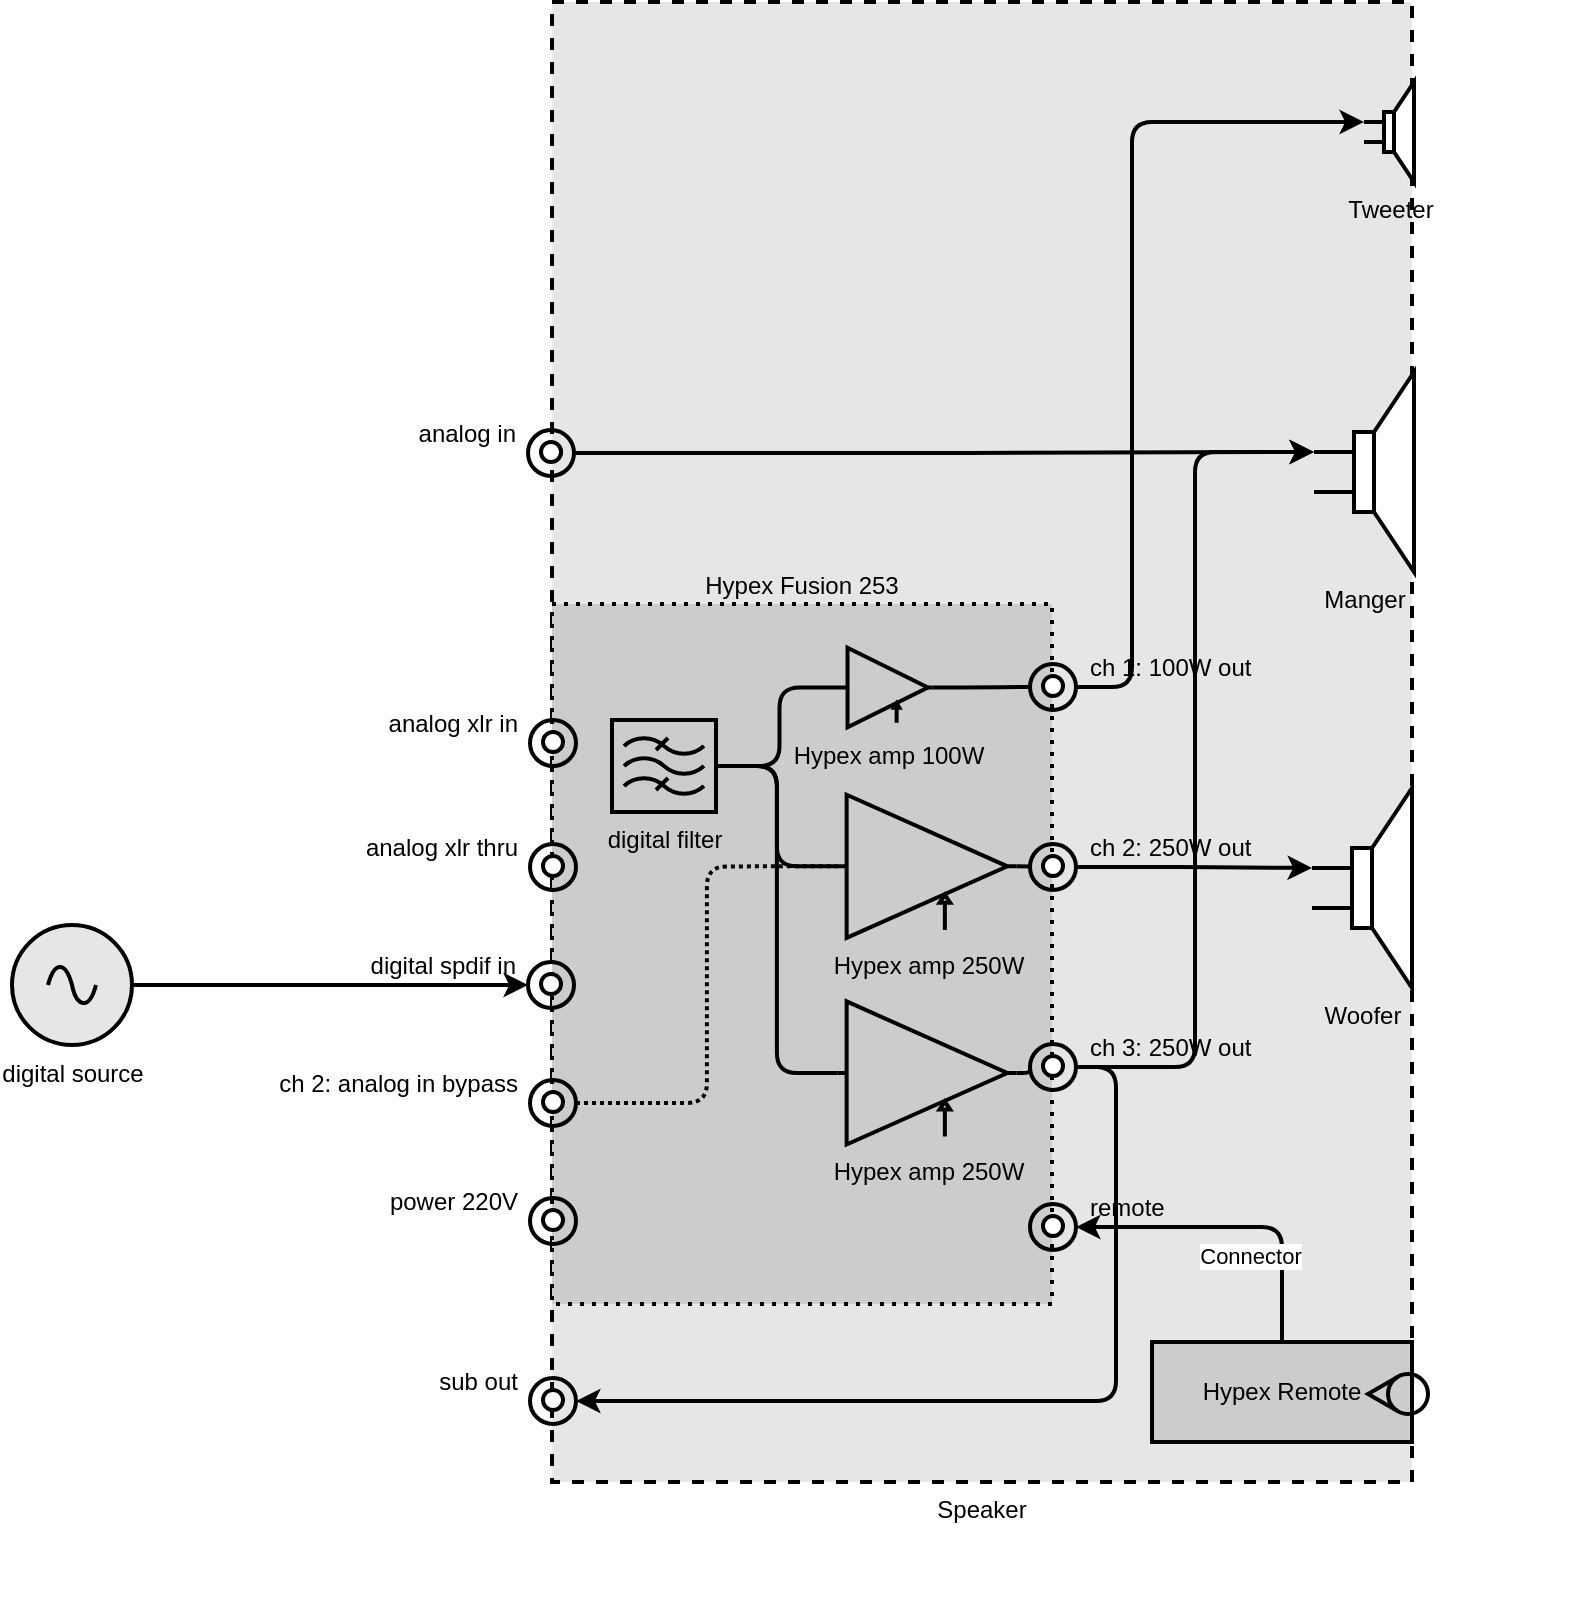 <mxfile version="14.7.7" type="github" pages="3">
  <diagram name="Fully digital" id="b4IATRbbY9co1alcXCSE">
    <mxGraphModel dx="946" dy="759" grid="1" gridSize="10" guides="1" tooltips="1" connect="1" arrows="1" fold="1" page="1" pageScale="1" pageWidth="1169" pageHeight="827" math="0" shadow="0">
      <root>
        <mxCell id="4HuraPEcdjGZ8uUEiHQc-0" />
        <mxCell id="4HuraPEcdjGZ8uUEiHQc-1" parent="4HuraPEcdjGZ8uUEiHQc-0" />
        <mxCell id="4HuraPEcdjGZ8uUEiHQc-2" value="Speaker" style="rounded=0;whiteSpace=wrap;html=1;dashed=1;labelPosition=center;verticalLabelPosition=bottom;align=center;verticalAlign=top;strokeWidth=2;fillColor=#E6E6E6;" parent="4HuraPEcdjGZ8uUEiHQc-1" vertex="1">
          <mxGeometry x="640" y="20" width="430" height="740" as="geometry" />
        </mxCell>
        <mxCell id="4HuraPEcdjGZ8uUEiHQc-3" value="Tweeter" style="pointerEvents=1;verticalLabelPosition=bottom;shadow=0;dashed=0;align=center;html=1;verticalAlign=top;shape=mxgraph.electrical.electro-mechanical.loudspeaker;strokeWidth=2;" parent="4HuraPEcdjGZ8uUEiHQc-1" vertex="1">
          <mxGeometry x="1046" y="60" width="25" height="50" as="geometry" />
        </mxCell>
        <mxCell id="4HuraPEcdjGZ8uUEiHQc-4" value="Manger" style="pointerEvents=1;verticalLabelPosition=bottom;shadow=0;dashed=0;align=center;html=1;verticalAlign=top;shape=mxgraph.electrical.electro-mechanical.loudspeaker;strokeWidth=2;" parent="4HuraPEcdjGZ8uUEiHQc-1" vertex="1">
          <mxGeometry x="1021" y="205" width="50" height="100" as="geometry" />
        </mxCell>
        <mxCell id="4HuraPEcdjGZ8uUEiHQc-5" value="Woofer" style="pointerEvents=1;verticalLabelPosition=bottom;shadow=0;dashed=0;align=center;html=1;verticalAlign=top;shape=mxgraph.electrical.electro-mechanical.loudspeaker;strokeWidth=2;" parent="4HuraPEcdjGZ8uUEiHQc-1" vertex="1">
          <mxGeometry x="1020" y="413" width="50" height="100" as="geometry" />
        </mxCell>
        <mxCell id="4HuraPEcdjGZ8uUEiHQc-6" style="edgeStyle=orthogonalEdgeStyle;rounded=1;orthogonalLoop=1;jettySize=auto;html=1;exitX=0.5;exitY=0;exitDx=0;exitDy=0;entryX=1;entryY=0.5;entryDx=0;entryDy=0;endArrow=classic;endFill=1;strokeWidth=2;" parent="4HuraPEcdjGZ8uUEiHQc-1" source="4HuraPEcdjGZ8uUEiHQc-8" target="4HuraPEcdjGZ8uUEiHQc-56" edge="1">
          <mxGeometry relative="1" as="geometry" />
        </mxCell>
        <mxCell id="4HuraPEcdjGZ8uUEiHQc-7" value="Connector" style="edgeLabel;html=1;align=center;verticalAlign=top;resizable=0;points=[];labelPosition=center;verticalLabelPosition=bottom;" parent="4HuraPEcdjGZ8uUEiHQc-6" vertex="1" connectable="0">
          <mxGeometry x="-0.084" y="1" relative="1" as="geometry">
            <mxPoint as="offset" />
          </mxGeometry>
        </mxCell>
        <mxCell id="4HuraPEcdjGZ8uUEiHQc-8" value="Hypex Remote" style="rounded=0;whiteSpace=wrap;html=1;labelPosition=center;verticalLabelPosition=middle;align=center;verticalAlign=middle;strokeWidth=2;fillColor=#CCCCCC;" parent="4HuraPEcdjGZ8uUEiHQc-1" vertex="1">
          <mxGeometry x="940" y="690" width="130" height="50" as="geometry" />
        </mxCell>
        <mxCell id="4HuraPEcdjGZ8uUEiHQc-9" value="" style="group" parent="4HuraPEcdjGZ8uUEiHQc-1" vertex="1" connectable="0">
          <mxGeometry x="640" y="321" width="515" height="501" as="geometry" />
        </mxCell>
        <mxCell id="4HuraPEcdjGZ8uUEiHQc-10" value="Hypex Fusion 253" style="rounded=0;whiteSpace=wrap;html=1;dashed=1;labelPosition=center;verticalLabelPosition=top;align=center;verticalAlign=bottom;strokeWidth=2;dashPattern=1 2;labelBackgroundColor=none;fillColor=#CCCCCC;" parent="4HuraPEcdjGZ8uUEiHQc-9" vertex="1">
          <mxGeometry width="250" height="350" as="geometry" />
        </mxCell>
        <mxCell id="4HuraPEcdjGZ8uUEiHQc-11" style="edgeStyle=orthogonalEdgeStyle;rounded=1;orthogonalLoop=1;jettySize=auto;html=1;exitX=1;exitY=0.5;exitDx=0;exitDy=0;exitPerimeter=0;entryX=0;entryY=0.5;entryDx=0;entryDy=0;endArrow=none;endFill=0;strokeWidth=2;" parent="4HuraPEcdjGZ8uUEiHQc-9" source="4HuraPEcdjGZ8uUEiHQc-12" target="4HuraPEcdjGZ8uUEiHQc-35" edge="1">
          <mxGeometry relative="1" as="geometry" />
        </mxCell>
        <mxCell id="4HuraPEcdjGZ8uUEiHQc-12" value="Hypex amp 100W" style="verticalLabelPosition=bottom;shadow=0;dashed=0;align=center;html=1;verticalAlign=top;shape=mxgraph.electrical.abstract.controlled_amplifier;strokeWidth=2;fillColor=none;" parent="4HuraPEcdjGZ8uUEiHQc-9" vertex="1">
          <mxGeometry x="145.536" y="21.846" width="44.643" height="39.744" as="geometry" />
        </mxCell>
        <mxCell id="4HuraPEcdjGZ8uUEiHQc-13" style="edgeStyle=orthogonalEdgeStyle;rounded=1;orthogonalLoop=1;jettySize=auto;html=1;exitX=1;exitY=0.5;exitDx=0;exitDy=0;exitPerimeter=0;entryX=0;entryY=0.5;entryDx=0;entryDy=0;endArrow=none;endFill=0;strokeWidth=2;" parent="4HuraPEcdjGZ8uUEiHQc-9" source="4HuraPEcdjGZ8uUEiHQc-14" target="4HuraPEcdjGZ8uUEiHQc-39" edge="1">
          <mxGeometry relative="1" as="geometry" />
        </mxCell>
        <mxCell id="4HuraPEcdjGZ8uUEiHQc-14" value="Hypex amp 250W" style="verticalLabelPosition=bottom;shadow=0;dashed=0;align=center;html=1;verticalAlign=top;shape=mxgraph.electrical.abstract.controlled_amplifier;strokeWidth=2;fillColor=none;" parent="4HuraPEcdjGZ8uUEiHQc-9" vertex="1">
          <mxGeometry x="142.857" y="95.385" width="89.286" height="71.538" as="geometry" />
        </mxCell>
        <mxCell id="4HuraPEcdjGZ8uUEiHQc-15" style="edgeStyle=orthogonalEdgeStyle;rounded=1;orthogonalLoop=1;jettySize=auto;html=1;exitX=1;exitY=0.5;exitDx=0;exitDy=0;exitPerimeter=0;entryX=0;entryY=0.5;entryDx=0;entryDy=0;endArrow=none;endFill=0;strokeWidth=2;" parent="4HuraPEcdjGZ8uUEiHQc-9" source="4HuraPEcdjGZ8uUEiHQc-16" target="4HuraPEcdjGZ8uUEiHQc-43" edge="1">
          <mxGeometry relative="1" as="geometry" />
        </mxCell>
        <mxCell id="4HuraPEcdjGZ8uUEiHQc-16" value="Hypex amp 250W" style="verticalLabelPosition=bottom;shadow=0;dashed=0;align=center;html=1;verticalAlign=top;shape=mxgraph.electrical.abstract.controlled_amplifier;strokeWidth=2;fillColor=none;" parent="4HuraPEcdjGZ8uUEiHQc-9" vertex="1">
          <mxGeometry x="142.857" y="198.718" width="89.286" height="71.538" as="geometry" />
        </mxCell>
        <mxCell id="4HuraPEcdjGZ8uUEiHQc-17" style="edgeStyle=orthogonalEdgeStyle;rounded=1;orthogonalLoop=1;jettySize=auto;html=1;exitX=1;exitY=0.5;exitDx=0;exitDy=0;exitPerimeter=0;entryX=0;entryY=0.5;entryDx=0;entryDy=0;entryPerimeter=0;endArrow=none;endFill=0;strokeWidth=2;" parent="4HuraPEcdjGZ8uUEiHQc-9" source="4HuraPEcdjGZ8uUEiHQc-20" target="4HuraPEcdjGZ8uUEiHQc-12" edge="1">
          <mxGeometry relative="1" as="geometry">
            <mxPoint x="80.357" y="131.154" as="sourcePoint" />
          </mxGeometry>
        </mxCell>
        <mxCell id="4HuraPEcdjGZ8uUEiHQc-18" style="edgeStyle=orthogonalEdgeStyle;rounded=1;orthogonalLoop=1;jettySize=auto;html=1;exitX=1;exitY=0.5;exitDx=0;exitDy=0;exitPerimeter=0;entryX=0;entryY=0.5;entryDx=0;entryDy=0;entryPerimeter=0;endArrow=none;endFill=0;strokeWidth=2;" parent="4HuraPEcdjGZ8uUEiHQc-9" source="4HuraPEcdjGZ8uUEiHQc-20" target="4HuraPEcdjGZ8uUEiHQc-14" edge="1">
          <mxGeometry relative="1" as="geometry">
            <mxPoint x="80.357" y="131.154" as="sourcePoint" />
          </mxGeometry>
        </mxCell>
        <mxCell id="4HuraPEcdjGZ8uUEiHQc-19" style="edgeStyle=orthogonalEdgeStyle;rounded=1;orthogonalLoop=1;jettySize=auto;html=1;exitX=1;exitY=0.5;exitDx=0;exitDy=0;exitPerimeter=0;entryX=0;entryY=0.5;entryDx=0;entryDy=0;entryPerimeter=0;endArrow=none;endFill=0;strokeWidth=2;" parent="4HuraPEcdjGZ8uUEiHQc-9" source="4HuraPEcdjGZ8uUEiHQc-20" target="4HuraPEcdjGZ8uUEiHQc-16" edge="1">
          <mxGeometry relative="1" as="geometry">
            <mxPoint x="80.357" y="131.154" as="sourcePoint" />
          </mxGeometry>
        </mxCell>
        <mxCell id="4HuraPEcdjGZ8uUEiHQc-20" value="digital filter" style="verticalLabelPosition=bottom;shadow=0;dashed=0;align=center;html=1;verticalAlign=top;shape=mxgraph.electrical.abstract.filter;rounded=0;labelBackgroundColor=none;strokeWidth=2;fillColor=none;" parent="4HuraPEcdjGZ8uUEiHQc-9" vertex="1">
          <mxGeometry x="30" y="58" width="52" height="46" as="geometry" />
        </mxCell>
        <mxCell id="4HuraPEcdjGZ8uUEiHQc-21" value="" style="group" parent="4HuraPEcdjGZ8uUEiHQc-9" vertex="1" connectable="0">
          <mxGeometry x="-76" y="50" width="88" height="31" as="geometry" />
        </mxCell>
        <mxCell id="4HuraPEcdjGZ8uUEiHQc-22" value="" style="ellipse;whiteSpace=wrap;html=1;aspect=fixed;rounded=0;labelBackgroundColor=none;strokeWidth=2;fillColor=#FFFFFF;align=right;verticalAlign=middle;" parent="4HuraPEcdjGZ8uUEiHQc-21" vertex="1">
          <mxGeometry x="71.5" y="14" width="10" height="10" as="geometry" />
        </mxCell>
        <mxCell id="4HuraPEcdjGZ8uUEiHQc-23" value="" style="ellipse;whiteSpace=wrap;html=1;aspect=fixed;rounded=0;labelBackgroundColor=none;strokeWidth=2;align=right;verticalAlign=middle;fillColor=none;" parent="4HuraPEcdjGZ8uUEiHQc-21" vertex="1">
          <mxGeometry x="65" y="8" width="23" height="23" as="geometry" />
        </mxCell>
        <mxCell id="4HuraPEcdjGZ8uUEiHQc-24" value="analog xlr in" style="text;html=1;resizable=0;autosize=1;align=right;verticalAlign=middle;points=[];fillColor=none;strokeColor=none;rounded=0;labelBackgroundColor=none;" parent="4HuraPEcdjGZ8uUEiHQc-21" vertex="1">
          <mxGeometry x="-20" width="80" height="20" as="geometry" />
        </mxCell>
        <mxCell id="4HuraPEcdjGZ8uUEiHQc-25" value="" style="group" parent="4HuraPEcdjGZ8uUEiHQc-9" vertex="1" connectable="0">
          <mxGeometry x="-77" y="171" width="88" height="31" as="geometry" />
        </mxCell>
        <mxCell id="4HuraPEcdjGZ8uUEiHQc-26" value="" style="ellipse;whiteSpace=wrap;html=1;aspect=fixed;rounded=0;labelBackgroundColor=none;strokeWidth=2;fillColor=#FFFFFF;align=right;verticalAlign=middle;" parent="4HuraPEcdjGZ8uUEiHQc-25" vertex="1">
          <mxGeometry x="71.5" y="14" width="10" height="10" as="geometry" />
        </mxCell>
        <mxCell id="4HuraPEcdjGZ8uUEiHQc-27" value="" style="ellipse;whiteSpace=wrap;html=1;aspect=fixed;rounded=0;labelBackgroundColor=none;strokeWidth=2;align=right;verticalAlign=middle;fillColor=none;" parent="4HuraPEcdjGZ8uUEiHQc-25" vertex="1">
          <mxGeometry x="65" y="8" width="23" height="23" as="geometry" />
        </mxCell>
        <mxCell id="4HuraPEcdjGZ8uUEiHQc-28" value="digital spdif in" style="text;html=1;resizable=0;autosize=1;align=right;verticalAlign=middle;points=[];fillColor=none;strokeColor=none;rounded=0;labelBackgroundColor=none;" parent="4HuraPEcdjGZ8uUEiHQc-25" vertex="1">
          <mxGeometry x="-30" width="90" height="20" as="geometry" />
        </mxCell>
        <mxCell id="4HuraPEcdjGZ8uUEiHQc-29" value="" style="group" parent="4HuraPEcdjGZ8uUEiHQc-9" vertex="1" connectable="0">
          <mxGeometry x="-76" y="112" width="88" height="31" as="geometry" />
        </mxCell>
        <mxCell id="4HuraPEcdjGZ8uUEiHQc-30" value="" style="ellipse;whiteSpace=wrap;html=1;aspect=fixed;rounded=0;labelBackgroundColor=none;strokeWidth=2;fillColor=#FFFFFF;align=right;verticalAlign=middle;" parent="4HuraPEcdjGZ8uUEiHQc-29" vertex="1">
          <mxGeometry x="71.5" y="14" width="10" height="10" as="geometry" />
        </mxCell>
        <mxCell id="4HuraPEcdjGZ8uUEiHQc-31" value="" style="ellipse;whiteSpace=wrap;html=1;aspect=fixed;rounded=0;labelBackgroundColor=none;strokeWidth=2;align=right;verticalAlign=middle;fillColor=none;" parent="4HuraPEcdjGZ8uUEiHQc-29" vertex="1">
          <mxGeometry x="65" y="8" width="23" height="23" as="geometry" />
        </mxCell>
        <mxCell id="4HuraPEcdjGZ8uUEiHQc-32" value="analog xlr thru" style="text;html=1;resizable=0;autosize=1;align=right;verticalAlign=middle;points=[];fillColor=none;strokeColor=none;rounded=0;labelBackgroundColor=none;" parent="4HuraPEcdjGZ8uUEiHQc-29" vertex="1">
          <mxGeometry x="-30" width="90" height="20" as="geometry" />
        </mxCell>
        <mxCell id="4HuraPEcdjGZ8uUEiHQc-33" value="" style="group" parent="4HuraPEcdjGZ8uUEiHQc-9" vertex="1" connectable="0">
          <mxGeometry x="210" width="188" height="51" as="geometry" />
        </mxCell>
        <mxCell id="4HuraPEcdjGZ8uUEiHQc-34" value="" style="ellipse;whiteSpace=wrap;html=1;aspect=fixed;rounded=0;labelBackgroundColor=none;strokeWidth=2;fillColor=#FFFFFF;align=right;verticalAlign=middle;" parent="4HuraPEcdjGZ8uUEiHQc-33" vertex="1">
          <mxGeometry x="35.5" y="36" width="10" height="10" as="geometry" />
        </mxCell>
        <mxCell id="4HuraPEcdjGZ8uUEiHQc-35" value="" style="ellipse;whiteSpace=wrap;html=1;aspect=fixed;rounded=0;labelBackgroundColor=none;strokeWidth=2;align=right;verticalAlign=middle;fillColor=none;" parent="4HuraPEcdjGZ8uUEiHQc-33" vertex="1">
          <mxGeometry x="29" y="30" width="23" height="23" as="geometry" />
        </mxCell>
        <mxCell id="4HuraPEcdjGZ8uUEiHQc-36" value="ch 1: 100W out" style="text;html=1;resizable=0;autosize=1;align=left;verticalAlign=middle;points=[];fillColor=none;strokeColor=none;rounded=0;labelBackgroundColor=none;" parent="4HuraPEcdjGZ8uUEiHQc-33" vertex="1">
          <mxGeometry x="57" y="22" width="100" height="20" as="geometry" />
        </mxCell>
        <mxCell id="4HuraPEcdjGZ8uUEiHQc-37" value="" style="group" parent="4HuraPEcdjGZ8uUEiHQc-9" vertex="1" connectable="0">
          <mxGeometry x="210" y="90" width="188" height="51" as="geometry" />
        </mxCell>
        <mxCell id="4HuraPEcdjGZ8uUEiHQc-38" value="" style="ellipse;whiteSpace=wrap;html=1;aspect=fixed;rounded=0;labelBackgroundColor=none;strokeWidth=2;fillColor=#FFFFFF;align=right;verticalAlign=middle;" parent="4HuraPEcdjGZ8uUEiHQc-37" vertex="1">
          <mxGeometry x="35.5" y="36" width="10" height="10" as="geometry" />
        </mxCell>
        <mxCell id="4HuraPEcdjGZ8uUEiHQc-39" value="" style="ellipse;whiteSpace=wrap;html=1;aspect=fixed;rounded=0;labelBackgroundColor=none;strokeWidth=2;align=right;verticalAlign=middle;fillColor=none;" parent="4HuraPEcdjGZ8uUEiHQc-37" vertex="1">
          <mxGeometry x="29" y="30" width="23" height="23" as="geometry" />
        </mxCell>
        <mxCell id="4HuraPEcdjGZ8uUEiHQc-40" value="ch 2: 250W out" style="text;html=1;resizable=0;autosize=1;align=left;verticalAlign=middle;points=[];fillColor=none;strokeColor=none;rounded=0;labelBackgroundColor=none;" parent="4HuraPEcdjGZ8uUEiHQc-37" vertex="1">
          <mxGeometry x="57" y="22" width="100" height="20" as="geometry" />
        </mxCell>
        <mxCell id="4HuraPEcdjGZ8uUEiHQc-41" value="" style="group;collapsible=0;" parent="4HuraPEcdjGZ8uUEiHQc-9" vertex="1" connectable="0">
          <mxGeometry x="210" y="190" width="188" height="51" as="geometry">
            <mxRectangle x="210" y="190" width="50" height="40" as="alternateBounds" />
          </mxGeometry>
        </mxCell>
        <mxCell id="4HuraPEcdjGZ8uUEiHQc-42" value="" style="ellipse;whiteSpace=wrap;html=1;aspect=fixed;rounded=0;labelBackgroundColor=none;strokeWidth=2;fillColor=#FFFFFF;align=right;verticalAlign=middle;" parent="4HuraPEcdjGZ8uUEiHQc-41" vertex="1">
          <mxGeometry x="35.5" y="36" width="10" height="10" as="geometry" />
        </mxCell>
        <mxCell id="4HuraPEcdjGZ8uUEiHQc-43" value="" style="ellipse;whiteSpace=wrap;html=1;aspect=fixed;rounded=0;labelBackgroundColor=none;strokeWidth=2;align=right;verticalAlign=middle;fillColor=none;" parent="4HuraPEcdjGZ8uUEiHQc-41" vertex="1">
          <mxGeometry x="29" y="30" width="23" height="23" as="geometry" />
        </mxCell>
        <mxCell id="4HuraPEcdjGZ8uUEiHQc-44" value="ch 3: 250W out" style="text;html=1;resizable=0;autosize=1;align=left;verticalAlign=middle;points=[];fillColor=none;strokeColor=none;rounded=0;labelBackgroundColor=none;" parent="4HuraPEcdjGZ8uUEiHQc-41" vertex="1">
          <mxGeometry x="57" y="22" width="100" height="20" as="geometry" />
        </mxCell>
        <mxCell id="4HuraPEcdjGZ8uUEiHQc-45" value="" style="group" parent="4HuraPEcdjGZ8uUEiHQc-9" vertex="1" connectable="0">
          <mxGeometry x="-76" y="230" width="88" height="31" as="geometry" />
        </mxCell>
        <mxCell id="4HuraPEcdjGZ8uUEiHQc-46" value="" style="ellipse;whiteSpace=wrap;html=1;aspect=fixed;rounded=0;labelBackgroundColor=none;strokeWidth=2;fillColor=#FFFFFF;align=right;verticalAlign=middle;" parent="4HuraPEcdjGZ8uUEiHQc-45" vertex="1">
          <mxGeometry x="71.5" y="14" width="10" height="10" as="geometry" />
        </mxCell>
        <mxCell id="4HuraPEcdjGZ8uUEiHQc-47" value="" style="ellipse;whiteSpace=wrap;html=1;aspect=fixed;rounded=0;labelBackgroundColor=none;strokeWidth=2;align=right;verticalAlign=middle;fillColor=none;" parent="4HuraPEcdjGZ8uUEiHQc-45" vertex="1">
          <mxGeometry x="65" y="8" width="23" height="23" as="geometry" />
        </mxCell>
        <mxCell id="4HuraPEcdjGZ8uUEiHQc-48" value="ch 2: analog in bypass" style="text;html=1;resizable=0;autosize=1;align=right;verticalAlign=middle;points=[];fillColor=none;strokeColor=none;rounded=0;labelBackgroundColor=none;" parent="4HuraPEcdjGZ8uUEiHQc-45" vertex="1">
          <mxGeometry x="-70" width="130" height="20" as="geometry" />
        </mxCell>
        <mxCell id="4HuraPEcdjGZ8uUEiHQc-49" value="" style="group" parent="4HuraPEcdjGZ8uUEiHQc-9" vertex="1" connectable="0">
          <mxGeometry x="-76" y="289" width="88" height="31" as="geometry" />
        </mxCell>
        <mxCell id="4HuraPEcdjGZ8uUEiHQc-50" value="" style="ellipse;whiteSpace=wrap;html=1;aspect=fixed;rounded=0;labelBackgroundColor=none;strokeWidth=2;fillColor=#FFFFFF;align=right;verticalAlign=middle;" parent="4HuraPEcdjGZ8uUEiHQc-49" vertex="1">
          <mxGeometry x="71.5" y="14" width="10" height="10" as="geometry" />
        </mxCell>
        <mxCell id="4HuraPEcdjGZ8uUEiHQc-51" value="" style="ellipse;whiteSpace=wrap;html=1;aspect=fixed;rounded=0;labelBackgroundColor=none;strokeWidth=2;align=right;verticalAlign=middle;fillColor=none;" parent="4HuraPEcdjGZ8uUEiHQc-49" vertex="1">
          <mxGeometry x="65" y="8" width="23" height="23" as="geometry" />
        </mxCell>
        <mxCell id="4HuraPEcdjGZ8uUEiHQc-52" value="power 220V" style="text;html=1;resizable=0;autosize=1;align=right;verticalAlign=middle;points=[];fillColor=none;strokeColor=none;rounded=0;labelBackgroundColor=none;" parent="4HuraPEcdjGZ8uUEiHQc-49" vertex="1">
          <mxGeometry x="-20" width="80" height="20" as="geometry" />
        </mxCell>
        <mxCell id="4HuraPEcdjGZ8uUEiHQc-53" style="edgeStyle=orthogonalEdgeStyle;rounded=1;orthogonalLoop=1;jettySize=auto;html=1;exitX=1;exitY=0.5;exitDx=0;exitDy=0;entryX=0;entryY=0.5;entryDx=0;entryDy=0;entryPerimeter=0;endArrow=none;endFill=0;strokeWidth=2;dashed=1;dashPattern=1 1;" parent="4HuraPEcdjGZ8uUEiHQc-9" source="4HuraPEcdjGZ8uUEiHQc-47" target="4HuraPEcdjGZ8uUEiHQc-14" edge="1">
          <mxGeometry relative="1" as="geometry" />
        </mxCell>
        <mxCell id="4HuraPEcdjGZ8uUEiHQc-54" value="" style="group;collapsible=0;" parent="4HuraPEcdjGZ8uUEiHQc-9" vertex="1" connectable="0">
          <mxGeometry x="210" y="270" width="188" height="51" as="geometry">
            <mxRectangle x="210" y="190" width="50" height="40" as="alternateBounds" />
          </mxGeometry>
        </mxCell>
        <mxCell id="4HuraPEcdjGZ8uUEiHQc-55" value="" style="ellipse;whiteSpace=wrap;html=1;aspect=fixed;rounded=0;labelBackgroundColor=none;strokeWidth=2;fillColor=#FFFFFF;align=right;verticalAlign=middle;" parent="4HuraPEcdjGZ8uUEiHQc-54" vertex="1">
          <mxGeometry x="35.5" y="36" width="10" height="10" as="geometry" />
        </mxCell>
        <mxCell id="4HuraPEcdjGZ8uUEiHQc-56" value="" style="ellipse;whiteSpace=wrap;html=1;aspect=fixed;rounded=0;labelBackgroundColor=none;strokeWidth=2;align=right;verticalAlign=middle;fillColor=none;" parent="4HuraPEcdjGZ8uUEiHQc-54" vertex="1">
          <mxGeometry x="29" y="30" width="23" height="23" as="geometry" />
        </mxCell>
        <mxCell id="4HuraPEcdjGZ8uUEiHQc-57" value="remote&amp;nbsp;" style="text;html=1;resizable=0;autosize=1;align=left;verticalAlign=middle;points=[];fillColor=none;strokeColor=none;rounded=0;labelBackgroundColor=none;" parent="4HuraPEcdjGZ8uUEiHQc-54" vertex="1">
          <mxGeometry x="57" y="22" width="60" height="20" as="geometry" />
        </mxCell>
        <mxCell id="4HuraPEcdjGZ8uUEiHQc-58" value="" style="verticalLabelPosition=bottom;align=center;outlineConnect=0;dashed=0;html=1;verticalAlign=top;shape=mxgraph.pid.flow_sensors.rotameter;rounded=0;labelBackgroundColor=none;strokeWidth=2;fillColor=none;" parent="4HuraPEcdjGZ8uUEiHQc-9" vertex="1">
          <mxGeometry x="408" y="385" width="30" height="20" as="geometry" />
        </mxCell>
        <mxCell id="4HuraPEcdjGZ8uUEiHQc-72" value="" style="verticalLabelPosition=bottom;shadow=0;dashed=0;align=center;html=1;verticalAlign=top;strokeWidth=1;shape=ellipse;rounded=0;labelBackgroundColor=none;fillColor=none;" parent="4HuraPEcdjGZ8uUEiHQc-1" vertex="1">
          <mxGeometry x="635" y="240" width="10" height="10" as="geometry" />
        </mxCell>
        <mxCell id="4HuraPEcdjGZ8uUEiHQc-78" value="" style="group" parent="4HuraPEcdjGZ8uUEiHQc-1" vertex="1" connectable="0">
          <mxGeometry x="563" y="226" width="88" height="31" as="geometry" />
        </mxCell>
        <mxCell id="4HuraPEcdjGZ8uUEiHQc-79" value="" style="ellipse;whiteSpace=wrap;html=1;aspect=fixed;rounded=0;labelBackgroundColor=none;strokeWidth=2;fillColor=#FFFFFF;align=right;verticalAlign=middle;" parent="4HuraPEcdjGZ8uUEiHQc-78" vertex="1">
          <mxGeometry x="71.5" y="14" width="10" height="10" as="geometry" />
        </mxCell>
        <mxCell id="4HuraPEcdjGZ8uUEiHQc-80" value="" style="ellipse;whiteSpace=wrap;html=1;aspect=fixed;rounded=0;labelBackgroundColor=none;strokeWidth=2;align=right;verticalAlign=middle;fillColor=none;" parent="4HuraPEcdjGZ8uUEiHQc-78" vertex="1">
          <mxGeometry x="65" y="8" width="23" height="23" as="geometry" />
        </mxCell>
        <mxCell id="4HuraPEcdjGZ8uUEiHQc-81" value="analog in" style="text;html=1;resizable=0;autosize=1;align=right;verticalAlign=middle;points=[];fillColor=none;strokeColor=none;rounded=0;labelBackgroundColor=none;" parent="4HuraPEcdjGZ8uUEiHQc-78" vertex="1">
          <mxGeometry width="60" height="20" as="geometry" />
        </mxCell>
        <mxCell id="4HuraPEcdjGZ8uUEiHQc-82" style="edgeStyle=orthogonalEdgeStyle;rounded=1;orthogonalLoop=1;jettySize=auto;html=1;exitX=1;exitY=0.5;exitDx=0;exitDy=0;entryX=0;entryY=0.4;entryDx=0;entryDy=0;entryPerimeter=0;endArrow=classic;endFill=1;strokeWidth=2;" parent="4HuraPEcdjGZ8uUEiHQc-1" source="4HuraPEcdjGZ8uUEiHQc-39" target="4HuraPEcdjGZ8uUEiHQc-5" edge="1">
          <mxGeometry relative="1" as="geometry" />
        </mxCell>
        <mxCell id="4HuraPEcdjGZ8uUEiHQc-88" value="" style="group" parent="4HuraPEcdjGZ8uUEiHQc-1" vertex="1" connectable="0">
          <mxGeometry x="564" y="700" width="88" height="31" as="geometry" />
        </mxCell>
        <mxCell id="4HuraPEcdjGZ8uUEiHQc-89" value="" style="ellipse;whiteSpace=wrap;html=1;aspect=fixed;rounded=0;labelBackgroundColor=none;strokeWidth=2;fillColor=#FFFFFF;align=right;verticalAlign=middle;" parent="4HuraPEcdjGZ8uUEiHQc-88" vertex="1">
          <mxGeometry x="71.5" y="14" width="10" height="10" as="geometry" />
        </mxCell>
        <mxCell id="4HuraPEcdjGZ8uUEiHQc-90" value="" style="ellipse;whiteSpace=wrap;html=1;aspect=fixed;rounded=0;labelBackgroundColor=none;strokeWidth=2;align=right;verticalAlign=middle;fillColor=none;" parent="4HuraPEcdjGZ8uUEiHQc-88" vertex="1">
          <mxGeometry x="65" y="8" width="23" height="23" as="geometry" />
        </mxCell>
        <mxCell id="4HuraPEcdjGZ8uUEiHQc-91" value="sub out" style="text;html=1;resizable=0;autosize=1;align=right;verticalAlign=middle;points=[];fillColor=none;strokeColor=none;rounded=0;labelBackgroundColor=none;" parent="4HuraPEcdjGZ8uUEiHQc-88" vertex="1">
          <mxGeometry x="10" width="50" height="20" as="geometry" />
        </mxCell>
        <mxCell id="4HuraPEcdjGZ8uUEiHQc-92" style="edgeStyle=orthogonalEdgeStyle;rounded=1;orthogonalLoop=1;jettySize=auto;html=1;exitX=1;exitY=0.5;exitDx=0;exitDy=0;entryX=1;entryY=0.5;entryDx=0;entryDy=0;endArrow=classic;endFill=1;strokeWidth=2;" parent="4HuraPEcdjGZ8uUEiHQc-1" source="4HuraPEcdjGZ8uUEiHQc-43" target="4HuraPEcdjGZ8uUEiHQc-90" edge="1">
          <mxGeometry relative="1" as="geometry" />
        </mxCell>
        <mxCell id="4HuraPEcdjGZ8uUEiHQc-93" style="edgeStyle=orthogonalEdgeStyle;rounded=1;orthogonalLoop=1;jettySize=auto;html=1;exitX=1;exitY=0.5;exitDx=0;exitDy=0;entryX=0;entryY=0.4;entryDx=0;entryDy=0;entryPerimeter=0;startArrow=none;startFill=0;endArrow=classic;endFill=1;strokeWidth=2;" parent="4HuraPEcdjGZ8uUEiHQc-1" source="4HuraPEcdjGZ8uUEiHQc-43" target="4HuraPEcdjGZ8uUEiHQc-4" edge="1">
          <mxGeometry relative="1" as="geometry" />
        </mxCell>
        <mxCell id="4HuraPEcdjGZ8uUEiHQc-94" style="edgeStyle=orthogonalEdgeStyle;rounded=1;orthogonalLoop=1;jettySize=auto;html=1;exitX=1;exitY=0.5;exitDx=0;exitDy=0;entryX=0;entryY=0.4;entryDx=0;entryDy=0;entryPerimeter=0;startArrow=none;startFill=0;endArrow=classic;endFill=1;strokeWidth=2;" parent="4HuraPEcdjGZ8uUEiHQc-1" source="4HuraPEcdjGZ8uUEiHQc-35" target="4HuraPEcdjGZ8uUEiHQc-3" edge="1">
          <mxGeometry relative="1" as="geometry">
            <Array as="points">
              <mxPoint x="930" y="363" />
              <mxPoint x="930" y="80" />
            </Array>
          </mxGeometry>
        </mxCell>
        <mxCell id="4HuraPEcdjGZ8uUEiHQc-95" style="edgeStyle=orthogonalEdgeStyle;rounded=1;orthogonalLoop=1;jettySize=auto;html=1;exitX=1;exitY=0.5;exitDx=0;exitDy=0;entryX=0;entryY=0.4;entryDx=0;entryDy=0;entryPerimeter=0;startArrow=none;startFill=0;endArrow=classic;endFill=1;strokeWidth=2;" parent="4HuraPEcdjGZ8uUEiHQc-1" source="4HuraPEcdjGZ8uUEiHQc-80" target="4HuraPEcdjGZ8uUEiHQc-4" edge="1">
          <mxGeometry relative="1" as="geometry" />
        </mxCell>
        <mxCell id="Evf-nnVddmft3zaZCljw-1" style="edgeStyle=orthogonalEdgeStyle;rounded=1;orthogonalLoop=1;jettySize=auto;html=1;exitX=1;exitY=0.5;exitDx=0;exitDy=0;exitPerimeter=0;entryX=0;entryY=0.5;entryDx=0;entryDy=0;startArrow=none;startFill=0;endArrow=classic;endFill=1;strokeWidth=2;" parent="4HuraPEcdjGZ8uUEiHQc-1" source="Evf-nnVddmft3zaZCljw-0" target="4HuraPEcdjGZ8uUEiHQc-27" edge="1">
          <mxGeometry relative="1" as="geometry" />
        </mxCell>
        <mxCell id="Evf-nnVddmft3zaZCljw-0" value="digital source" style="pointerEvents=1;verticalLabelPosition=bottom;shadow=0;dashed=0;align=center;html=1;verticalAlign=top;shape=mxgraph.electrical.signal_sources.source;aspect=fixed;points=[[0.5,0,0],[1,0.5,0],[0.5,1,0],[0,0.5,0]];elSignalType=ac;rounded=0;dashPattern=1 2;labelBackgroundColor=none;strokeWidth=2;fillColor=#E6E6E6;" parent="4HuraPEcdjGZ8uUEiHQc-1" vertex="1">
          <mxGeometry x="370" y="481.5" width="60" height="60" as="geometry" />
        </mxCell>
      </root>
    </mxGraphModel>
  </diagram>
  <diagram name="With Omtec" id="yAUck99MllRMkpbiI2wg">
    <mxGraphModel dx="946" dy="725" grid="1" gridSize="10" guides="1" tooltips="1" connect="1" arrows="1" fold="1" page="1" pageScale="1" pageWidth="1169" pageHeight="827" math="0" shadow="0">
      <root>
        <mxCell id="-_azfEqkq6D1dVv3-0oN-0" />
        <mxCell id="-_azfEqkq6D1dVv3-0oN-1" parent="-_azfEqkq6D1dVv3-0oN-0" />
        <mxCell id="-_azfEqkq6D1dVv3-0oN-2" value="Speaker" style="rounded=0;whiteSpace=wrap;html=1;dashed=1;labelPosition=center;verticalLabelPosition=bottom;align=center;verticalAlign=top;strokeWidth=2;fillColor=#E6E6E6;" parent="-_azfEqkq6D1dVv3-0oN-1" vertex="1">
          <mxGeometry x="640" y="20" width="430" height="740" as="geometry" />
        </mxCell>
        <mxCell id="-_azfEqkq6D1dVv3-0oN-3" value="Tweeter" style="pointerEvents=1;verticalLabelPosition=bottom;shadow=0;dashed=0;align=center;html=1;verticalAlign=top;shape=mxgraph.electrical.electro-mechanical.loudspeaker;strokeWidth=2;" parent="-_azfEqkq6D1dVv3-0oN-1" vertex="1">
          <mxGeometry x="1046" y="60" width="25" height="50" as="geometry" />
        </mxCell>
        <mxCell id="-_azfEqkq6D1dVv3-0oN-4" value="Manger" style="pointerEvents=1;verticalLabelPosition=bottom;shadow=0;dashed=0;align=center;html=1;verticalAlign=top;shape=mxgraph.electrical.electro-mechanical.loudspeaker;strokeWidth=2;" parent="-_azfEqkq6D1dVv3-0oN-1" vertex="1">
          <mxGeometry x="1021" y="205" width="50" height="100" as="geometry" />
        </mxCell>
        <mxCell id="-_azfEqkq6D1dVv3-0oN-5" value="Woofer" style="pointerEvents=1;verticalLabelPosition=bottom;shadow=0;dashed=0;align=center;html=1;verticalAlign=top;shape=mxgraph.electrical.electro-mechanical.loudspeaker;strokeWidth=2;" parent="-_azfEqkq6D1dVv3-0oN-1" vertex="1">
          <mxGeometry x="1020" y="413" width="50" height="100" as="geometry" />
        </mxCell>
        <mxCell id="-_azfEqkq6D1dVv3-0oN-6" style="edgeStyle=orthogonalEdgeStyle;rounded=1;orthogonalLoop=1;jettySize=auto;html=1;exitX=0.5;exitY=0;exitDx=0;exitDy=0;entryX=1;entryY=0.5;entryDx=0;entryDy=0;endArrow=classic;endFill=1;strokeWidth=2;" parent="-_azfEqkq6D1dVv3-0oN-1" source="-_azfEqkq6D1dVv3-0oN-8" target="-_azfEqkq6D1dVv3-0oN-56" edge="1">
          <mxGeometry relative="1" as="geometry" />
        </mxCell>
        <mxCell id="-_azfEqkq6D1dVv3-0oN-7" value="Connector" style="edgeLabel;html=1;align=center;verticalAlign=top;resizable=0;points=[];labelPosition=center;verticalLabelPosition=bottom;" parent="-_azfEqkq6D1dVv3-0oN-6" vertex="1" connectable="0">
          <mxGeometry x="-0.084" y="1" relative="1" as="geometry">
            <mxPoint as="offset" />
          </mxGeometry>
        </mxCell>
        <mxCell id="-_azfEqkq6D1dVv3-0oN-8" value="Hypex Remote" style="rounded=0;whiteSpace=wrap;html=1;labelPosition=center;verticalLabelPosition=middle;align=center;verticalAlign=middle;strokeWidth=2;fillColor=#CCCCCC;" parent="-_azfEqkq6D1dVv3-0oN-1" vertex="1">
          <mxGeometry x="940" y="690" width="130" height="50" as="geometry" />
        </mxCell>
        <mxCell id="-_azfEqkq6D1dVv3-0oN-9" value="" style="group" parent="-_azfEqkq6D1dVv3-0oN-1" vertex="1" connectable="0">
          <mxGeometry x="640" y="321" width="515" height="501" as="geometry" />
        </mxCell>
        <mxCell id="-_azfEqkq6D1dVv3-0oN-10" value="Hypex Fusion 253" style="rounded=0;whiteSpace=wrap;html=1;dashed=1;labelPosition=center;verticalLabelPosition=top;align=center;verticalAlign=bottom;strokeWidth=2;dashPattern=1 2;labelBackgroundColor=none;fillColor=#CCCCCC;" parent="-_azfEqkq6D1dVv3-0oN-9" vertex="1">
          <mxGeometry width="250" height="350" as="geometry" />
        </mxCell>
        <mxCell id="-_azfEqkq6D1dVv3-0oN-11" style="edgeStyle=orthogonalEdgeStyle;rounded=1;orthogonalLoop=1;jettySize=auto;html=1;exitX=1;exitY=0.5;exitDx=0;exitDy=0;exitPerimeter=0;entryX=0;entryY=0.5;entryDx=0;entryDy=0;endArrow=none;endFill=0;strokeWidth=2;" parent="-_azfEqkq6D1dVv3-0oN-9" source="-_azfEqkq6D1dVv3-0oN-12" target="-_azfEqkq6D1dVv3-0oN-35" edge="1">
          <mxGeometry relative="1" as="geometry" />
        </mxCell>
        <mxCell id="-_azfEqkq6D1dVv3-0oN-12" value="Hypex amp 100W" style="verticalLabelPosition=bottom;shadow=0;dashed=0;align=center;html=1;verticalAlign=top;shape=mxgraph.electrical.abstract.controlled_amplifier;strokeWidth=2;" parent="-_azfEqkq6D1dVv3-0oN-9" vertex="1">
          <mxGeometry x="145.536" y="21.846" width="44.643" height="39.744" as="geometry" />
        </mxCell>
        <mxCell id="-_azfEqkq6D1dVv3-0oN-13" style="edgeStyle=orthogonalEdgeStyle;rounded=1;orthogonalLoop=1;jettySize=auto;html=1;exitX=1;exitY=0.5;exitDx=0;exitDy=0;exitPerimeter=0;entryX=0;entryY=0.5;entryDx=0;entryDy=0;endArrow=none;endFill=0;strokeWidth=2;" parent="-_azfEqkq6D1dVv3-0oN-9" source="-_azfEqkq6D1dVv3-0oN-14" target="-_azfEqkq6D1dVv3-0oN-39" edge="1">
          <mxGeometry relative="1" as="geometry" />
        </mxCell>
        <mxCell id="-_azfEqkq6D1dVv3-0oN-14" value="Hypex amp 250W" style="verticalLabelPosition=bottom;shadow=0;dashed=0;align=center;html=1;verticalAlign=top;shape=mxgraph.electrical.abstract.controlled_amplifier;strokeWidth=2;" parent="-_azfEqkq6D1dVv3-0oN-9" vertex="1">
          <mxGeometry x="142.857" y="95.385" width="89.286" height="71.538" as="geometry" />
        </mxCell>
        <mxCell id="-_azfEqkq6D1dVv3-0oN-15" style="edgeStyle=orthogonalEdgeStyle;rounded=1;orthogonalLoop=1;jettySize=auto;html=1;exitX=1;exitY=0.5;exitDx=0;exitDy=0;exitPerimeter=0;entryX=0;entryY=0.5;entryDx=0;entryDy=0;endArrow=none;endFill=0;strokeWidth=2;" parent="-_azfEqkq6D1dVv3-0oN-9" source="-_azfEqkq6D1dVv3-0oN-16" target="-_azfEqkq6D1dVv3-0oN-43" edge="1">
          <mxGeometry relative="1" as="geometry" />
        </mxCell>
        <mxCell id="-_azfEqkq6D1dVv3-0oN-16" value="Hypex amp 250W" style="verticalLabelPosition=bottom;shadow=0;dashed=0;align=center;html=1;verticalAlign=top;shape=mxgraph.electrical.abstract.controlled_amplifier;strokeWidth=2;" parent="-_azfEqkq6D1dVv3-0oN-9" vertex="1">
          <mxGeometry x="142.857" y="198.718" width="89.286" height="71.538" as="geometry" />
        </mxCell>
        <mxCell id="-_azfEqkq6D1dVv3-0oN-17" style="edgeStyle=orthogonalEdgeStyle;rounded=1;orthogonalLoop=1;jettySize=auto;html=1;exitX=1;exitY=0.5;exitDx=0;exitDy=0;exitPerimeter=0;entryX=0;entryY=0.5;entryDx=0;entryDy=0;entryPerimeter=0;endArrow=none;endFill=0;strokeWidth=2;" parent="-_azfEqkq6D1dVv3-0oN-9" source="-_azfEqkq6D1dVv3-0oN-20" target="-_azfEqkq6D1dVv3-0oN-12" edge="1">
          <mxGeometry relative="1" as="geometry">
            <mxPoint x="80.357" y="131.154" as="sourcePoint" />
          </mxGeometry>
        </mxCell>
        <mxCell id="-_azfEqkq6D1dVv3-0oN-18" style="edgeStyle=orthogonalEdgeStyle;rounded=1;orthogonalLoop=1;jettySize=auto;html=1;exitX=1;exitY=0.5;exitDx=0;exitDy=0;exitPerimeter=0;entryX=0;entryY=0.5;entryDx=0;entryDy=0;entryPerimeter=0;endArrow=none;endFill=0;strokeWidth=2;" parent="-_azfEqkq6D1dVv3-0oN-9" source="-_azfEqkq6D1dVv3-0oN-20" target="-_azfEqkq6D1dVv3-0oN-14" edge="1">
          <mxGeometry relative="1" as="geometry">
            <mxPoint x="80.357" y="131.154" as="sourcePoint" />
          </mxGeometry>
        </mxCell>
        <mxCell id="-_azfEqkq6D1dVv3-0oN-19" style="edgeStyle=orthogonalEdgeStyle;rounded=1;orthogonalLoop=1;jettySize=auto;html=1;exitX=1;exitY=0.5;exitDx=0;exitDy=0;exitPerimeter=0;entryX=0;entryY=0.5;entryDx=0;entryDy=0;entryPerimeter=0;endArrow=none;endFill=0;strokeWidth=2;" parent="-_azfEqkq6D1dVv3-0oN-9" source="-_azfEqkq6D1dVv3-0oN-20" target="-_azfEqkq6D1dVv3-0oN-16" edge="1">
          <mxGeometry relative="1" as="geometry">
            <mxPoint x="80.357" y="131.154" as="sourcePoint" />
          </mxGeometry>
        </mxCell>
        <mxCell id="-_azfEqkq6D1dVv3-0oN-20" value="digital filter" style="verticalLabelPosition=bottom;shadow=0;dashed=0;align=center;html=1;verticalAlign=top;shape=mxgraph.electrical.abstract.filter;rounded=0;labelBackgroundColor=none;strokeWidth=2;fillColor=none;" parent="-_azfEqkq6D1dVv3-0oN-9" vertex="1">
          <mxGeometry x="30" y="58" width="52" height="46" as="geometry" />
        </mxCell>
        <mxCell id="-_azfEqkq6D1dVv3-0oN-21" value="" style="group" parent="-_azfEqkq6D1dVv3-0oN-9" vertex="1" connectable="0">
          <mxGeometry x="-76" y="50" width="88" height="31" as="geometry" />
        </mxCell>
        <mxCell id="-_azfEqkq6D1dVv3-0oN-22" value="" style="ellipse;whiteSpace=wrap;html=1;aspect=fixed;rounded=0;labelBackgroundColor=none;strokeWidth=2;fillColor=#FFFFFF;align=right;verticalAlign=middle;" parent="-_azfEqkq6D1dVv3-0oN-21" vertex="1">
          <mxGeometry x="71.5" y="14" width="10" height="10" as="geometry" />
        </mxCell>
        <mxCell id="-_azfEqkq6D1dVv3-0oN-23" value="" style="ellipse;whiteSpace=wrap;html=1;aspect=fixed;rounded=0;labelBackgroundColor=none;strokeWidth=2;align=right;verticalAlign=middle;fillColor=none;" parent="-_azfEqkq6D1dVv3-0oN-21" vertex="1">
          <mxGeometry x="65" y="8" width="23" height="23" as="geometry" />
        </mxCell>
        <mxCell id="-_azfEqkq6D1dVv3-0oN-24" value="analog xlr in" style="text;html=1;resizable=0;autosize=1;align=right;verticalAlign=middle;points=[];fillColor=none;strokeColor=none;rounded=0;labelBackgroundColor=none;" parent="-_azfEqkq6D1dVv3-0oN-21" vertex="1">
          <mxGeometry x="-20" width="80" height="20" as="geometry" />
        </mxCell>
        <mxCell id="-_azfEqkq6D1dVv3-0oN-25" value="" style="group" parent="-_azfEqkq6D1dVv3-0oN-9" vertex="1" connectable="0">
          <mxGeometry x="-77" y="171" width="88" height="31" as="geometry" />
        </mxCell>
        <mxCell id="-_azfEqkq6D1dVv3-0oN-26" value="" style="ellipse;whiteSpace=wrap;html=1;aspect=fixed;rounded=0;labelBackgroundColor=none;strokeWidth=2;fillColor=#FFFFFF;align=right;verticalAlign=middle;" parent="-_azfEqkq6D1dVv3-0oN-25" vertex="1">
          <mxGeometry x="71.5" y="14" width="10" height="10" as="geometry" />
        </mxCell>
        <mxCell id="-_azfEqkq6D1dVv3-0oN-27" value="" style="ellipse;whiteSpace=wrap;html=1;aspect=fixed;rounded=0;labelBackgroundColor=none;strokeWidth=2;align=right;verticalAlign=middle;fillColor=none;" parent="-_azfEqkq6D1dVv3-0oN-25" vertex="1">
          <mxGeometry x="65" y="8" width="23" height="23" as="geometry" />
        </mxCell>
        <mxCell id="-_azfEqkq6D1dVv3-0oN-28" value="digital spdif in" style="text;html=1;resizable=0;autosize=1;align=right;verticalAlign=middle;points=[];fillColor=none;strokeColor=none;rounded=0;labelBackgroundColor=none;" parent="-_azfEqkq6D1dVv3-0oN-25" vertex="1">
          <mxGeometry x="-30" width="90" height="20" as="geometry" />
        </mxCell>
        <mxCell id="-_azfEqkq6D1dVv3-0oN-29" value="" style="group" parent="-_azfEqkq6D1dVv3-0oN-9" vertex="1" connectable="0">
          <mxGeometry x="-76" y="112" width="88" height="31" as="geometry" />
        </mxCell>
        <mxCell id="-_azfEqkq6D1dVv3-0oN-30" value="" style="ellipse;whiteSpace=wrap;html=1;aspect=fixed;rounded=0;labelBackgroundColor=none;strokeWidth=2;fillColor=#FFFFFF;align=right;verticalAlign=middle;" parent="-_azfEqkq6D1dVv3-0oN-29" vertex="1">
          <mxGeometry x="71.5" y="14" width="10" height="10" as="geometry" />
        </mxCell>
        <mxCell id="-_azfEqkq6D1dVv3-0oN-31" value="" style="ellipse;whiteSpace=wrap;html=1;aspect=fixed;rounded=0;labelBackgroundColor=none;strokeWidth=2;align=right;verticalAlign=middle;fillColor=none;" parent="-_azfEqkq6D1dVv3-0oN-29" vertex="1">
          <mxGeometry x="65" y="8" width="23" height="23" as="geometry" />
        </mxCell>
        <mxCell id="-_azfEqkq6D1dVv3-0oN-32" value="analog xlr thru" style="text;html=1;resizable=0;autosize=1;align=right;verticalAlign=middle;points=[];fillColor=none;strokeColor=none;rounded=0;labelBackgroundColor=none;" parent="-_azfEqkq6D1dVv3-0oN-29" vertex="1">
          <mxGeometry x="-30" width="90" height="20" as="geometry" />
        </mxCell>
        <mxCell id="-_azfEqkq6D1dVv3-0oN-33" value="" style="group" parent="-_azfEqkq6D1dVv3-0oN-9" vertex="1" connectable="0">
          <mxGeometry x="210" width="188" height="51" as="geometry" />
        </mxCell>
        <mxCell id="-_azfEqkq6D1dVv3-0oN-34" value="" style="ellipse;whiteSpace=wrap;html=1;aspect=fixed;rounded=0;labelBackgroundColor=none;strokeWidth=2;fillColor=#FFFFFF;align=right;verticalAlign=middle;" parent="-_azfEqkq6D1dVv3-0oN-33" vertex="1">
          <mxGeometry x="35.5" y="36" width="10" height="10" as="geometry" />
        </mxCell>
        <mxCell id="-_azfEqkq6D1dVv3-0oN-35" value="" style="ellipse;whiteSpace=wrap;html=1;aspect=fixed;rounded=0;labelBackgroundColor=none;strokeWidth=2;align=right;verticalAlign=middle;fillColor=none;" parent="-_azfEqkq6D1dVv3-0oN-33" vertex="1">
          <mxGeometry x="29" y="30" width="23" height="23" as="geometry" />
        </mxCell>
        <mxCell id="-_azfEqkq6D1dVv3-0oN-36" value="ch 1: 100W out" style="text;html=1;resizable=0;autosize=1;align=left;verticalAlign=middle;points=[];fillColor=none;strokeColor=none;rounded=0;labelBackgroundColor=none;" parent="-_azfEqkq6D1dVv3-0oN-33" vertex="1">
          <mxGeometry x="57" y="22" width="100" height="20" as="geometry" />
        </mxCell>
        <mxCell id="-_azfEqkq6D1dVv3-0oN-37" value="" style="group" parent="-_azfEqkq6D1dVv3-0oN-9" vertex="1" connectable="0">
          <mxGeometry x="210" y="90" width="188" height="51" as="geometry" />
        </mxCell>
        <mxCell id="-_azfEqkq6D1dVv3-0oN-38" value="" style="ellipse;whiteSpace=wrap;html=1;aspect=fixed;rounded=0;labelBackgroundColor=none;strokeWidth=2;fillColor=#FFFFFF;align=right;verticalAlign=middle;" parent="-_azfEqkq6D1dVv3-0oN-37" vertex="1">
          <mxGeometry x="35.5" y="36" width="10" height="10" as="geometry" />
        </mxCell>
        <mxCell id="-_azfEqkq6D1dVv3-0oN-39" value="" style="ellipse;whiteSpace=wrap;html=1;aspect=fixed;rounded=0;labelBackgroundColor=none;strokeWidth=2;align=right;verticalAlign=middle;fillColor=none;" parent="-_azfEqkq6D1dVv3-0oN-37" vertex="1">
          <mxGeometry x="29" y="30" width="23" height="23" as="geometry" />
        </mxCell>
        <mxCell id="-_azfEqkq6D1dVv3-0oN-40" value="ch 2: 250W out" style="text;html=1;resizable=0;autosize=1;align=left;verticalAlign=middle;points=[];fillColor=none;strokeColor=none;rounded=0;labelBackgroundColor=none;" parent="-_azfEqkq6D1dVv3-0oN-37" vertex="1">
          <mxGeometry x="57" y="22" width="100" height="20" as="geometry" />
        </mxCell>
        <mxCell id="-_azfEqkq6D1dVv3-0oN-41" value="" style="group;collapsible=0;" parent="-_azfEqkq6D1dVv3-0oN-9" vertex="1" connectable="0">
          <mxGeometry x="210" y="190" width="188" height="51" as="geometry">
            <mxRectangle x="210" y="190" width="50" height="40" as="alternateBounds" />
          </mxGeometry>
        </mxCell>
        <mxCell id="-_azfEqkq6D1dVv3-0oN-42" value="" style="ellipse;whiteSpace=wrap;html=1;aspect=fixed;rounded=0;labelBackgroundColor=none;strokeWidth=2;fillColor=#FFFFFF;align=right;verticalAlign=middle;" parent="-_azfEqkq6D1dVv3-0oN-41" vertex="1">
          <mxGeometry x="35.5" y="36" width="10" height="10" as="geometry" />
        </mxCell>
        <mxCell id="-_azfEqkq6D1dVv3-0oN-43" value="" style="ellipse;whiteSpace=wrap;html=1;aspect=fixed;rounded=0;labelBackgroundColor=none;strokeWidth=2;align=right;verticalAlign=middle;fillColor=none;" parent="-_azfEqkq6D1dVv3-0oN-41" vertex="1">
          <mxGeometry x="29" y="30" width="23" height="23" as="geometry" />
        </mxCell>
        <mxCell id="-_azfEqkq6D1dVv3-0oN-44" value="ch 3: 250W out" style="text;html=1;resizable=0;autosize=1;align=left;verticalAlign=middle;points=[];fillColor=none;strokeColor=none;rounded=0;labelBackgroundColor=none;" parent="-_azfEqkq6D1dVv3-0oN-41" vertex="1">
          <mxGeometry x="57" y="22" width="100" height="20" as="geometry" />
        </mxCell>
        <mxCell id="-_azfEqkq6D1dVv3-0oN-45" value="" style="group" parent="-_azfEqkq6D1dVv3-0oN-9" vertex="1" connectable="0">
          <mxGeometry x="-76" y="230" width="88" height="31" as="geometry" />
        </mxCell>
        <mxCell id="-_azfEqkq6D1dVv3-0oN-46" value="" style="ellipse;whiteSpace=wrap;html=1;aspect=fixed;rounded=0;labelBackgroundColor=none;strokeWidth=2;fillColor=#FFFFFF;align=right;verticalAlign=middle;" parent="-_azfEqkq6D1dVv3-0oN-45" vertex="1">
          <mxGeometry x="71.5" y="14" width="10" height="10" as="geometry" />
        </mxCell>
        <mxCell id="-_azfEqkq6D1dVv3-0oN-47" value="" style="ellipse;whiteSpace=wrap;html=1;aspect=fixed;rounded=0;labelBackgroundColor=none;strokeWidth=2;align=right;verticalAlign=middle;fillColor=none;" parent="-_azfEqkq6D1dVv3-0oN-45" vertex="1">
          <mxGeometry x="65" y="8" width="23" height="23" as="geometry" />
        </mxCell>
        <mxCell id="-_azfEqkq6D1dVv3-0oN-48" value="ch 2: analog in bypass" style="text;html=1;resizable=0;autosize=1;align=right;verticalAlign=middle;points=[];fillColor=none;strokeColor=none;rounded=0;labelBackgroundColor=none;" parent="-_azfEqkq6D1dVv3-0oN-45" vertex="1">
          <mxGeometry x="-70" width="130" height="20" as="geometry" />
        </mxCell>
        <mxCell id="-_azfEqkq6D1dVv3-0oN-49" value="" style="group" parent="-_azfEqkq6D1dVv3-0oN-9" vertex="1" connectable="0">
          <mxGeometry x="-76" y="289" width="88" height="31" as="geometry" />
        </mxCell>
        <mxCell id="-_azfEqkq6D1dVv3-0oN-50" value="" style="ellipse;whiteSpace=wrap;html=1;aspect=fixed;rounded=0;labelBackgroundColor=none;strokeWidth=2;fillColor=#FFFFFF;align=right;verticalAlign=middle;" parent="-_azfEqkq6D1dVv3-0oN-49" vertex="1">
          <mxGeometry x="71.5" y="14" width="10" height="10" as="geometry" />
        </mxCell>
        <mxCell id="-_azfEqkq6D1dVv3-0oN-51" value="" style="ellipse;whiteSpace=wrap;html=1;aspect=fixed;rounded=0;labelBackgroundColor=none;strokeWidth=2;align=right;verticalAlign=middle;fillColor=none;" parent="-_azfEqkq6D1dVv3-0oN-49" vertex="1">
          <mxGeometry x="65" y="8" width="23" height="23" as="geometry" />
        </mxCell>
        <mxCell id="-_azfEqkq6D1dVv3-0oN-52" value="power 220V" style="text;html=1;resizable=0;autosize=1;align=right;verticalAlign=middle;points=[];fillColor=none;strokeColor=none;rounded=0;labelBackgroundColor=none;" parent="-_azfEqkq6D1dVv3-0oN-49" vertex="1">
          <mxGeometry x="-20" width="80" height="20" as="geometry" />
        </mxCell>
        <mxCell id="-_azfEqkq6D1dVv3-0oN-53" style="edgeStyle=orthogonalEdgeStyle;rounded=1;orthogonalLoop=1;jettySize=auto;html=1;exitX=1;exitY=0.5;exitDx=0;exitDy=0;entryX=0;entryY=0.5;entryDx=0;entryDy=0;entryPerimeter=0;endArrow=none;endFill=0;strokeWidth=2;dashed=1;dashPattern=1 1;" parent="-_azfEqkq6D1dVv3-0oN-9" source="-_azfEqkq6D1dVv3-0oN-47" target="-_azfEqkq6D1dVv3-0oN-14" edge="1">
          <mxGeometry relative="1" as="geometry" />
        </mxCell>
        <mxCell id="-_azfEqkq6D1dVv3-0oN-54" value="" style="group;collapsible=0;" parent="-_azfEqkq6D1dVv3-0oN-9" vertex="1" connectable="0">
          <mxGeometry x="210" y="270" width="188" height="51" as="geometry">
            <mxRectangle x="210" y="190" width="50" height="40" as="alternateBounds" />
          </mxGeometry>
        </mxCell>
        <mxCell id="-_azfEqkq6D1dVv3-0oN-55" value="" style="ellipse;whiteSpace=wrap;html=1;aspect=fixed;rounded=0;labelBackgroundColor=none;strokeWidth=2;fillColor=#FFFFFF;align=right;verticalAlign=middle;" parent="-_azfEqkq6D1dVv3-0oN-54" vertex="1">
          <mxGeometry x="35.5" y="36" width="10" height="10" as="geometry" />
        </mxCell>
        <mxCell id="-_azfEqkq6D1dVv3-0oN-56" value="" style="ellipse;whiteSpace=wrap;html=1;aspect=fixed;rounded=0;labelBackgroundColor=none;strokeWidth=2;align=right;verticalAlign=middle;fillColor=none;" parent="-_azfEqkq6D1dVv3-0oN-54" vertex="1">
          <mxGeometry x="29" y="30" width="23" height="23" as="geometry" />
        </mxCell>
        <mxCell id="-_azfEqkq6D1dVv3-0oN-57" value="remote&amp;nbsp;" style="text;html=1;resizable=0;autosize=1;align=left;verticalAlign=middle;points=[];fillColor=none;strokeColor=none;rounded=0;labelBackgroundColor=none;" parent="-_azfEqkq6D1dVv3-0oN-54" vertex="1">
          <mxGeometry x="57" y="22" width="60" height="20" as="geometry" />
        </mxCell>
        <mxCell id="-_azfEqkq6D1dVv3-0oN-58" value="" style="verticalLabelPosition=bottom;align=center;outlineConnect=0;dashed=0;html=1;verticalAlign=top;shape=mxgraph.pid.flow_sensors.rotameter;rounded=0;labelBackgroundColor=none;strokeWidth=2;fillColor=none;" parent="-_azfEqkq6D1dVv3-0oN-9" vertex="1">
          <mxGeometry x="408" y="385" width="30" height="20" as="geometry" />
        </mxCell>
        <mxCell id="-_azfEqkq6D1dVv3-0oN-59" value="" style="group;fillColor=#E6E6E6;" parent="-_azfEqkq6D1dVv3-0oN-1" vertex="1" connectable="0">
          <mxGeometry x="370" y="190" width="200" height="110" as="geometry" />
        </mxCell>
        <mxCell id="-_azfEqkq6D1dVv3-0oN-60" value="Omtec" style="rounded=0;whiteSpace=wrap;html=1;dashed=1;labelPosition=center;verticalLabelPosition=bottom;align=center;verticalAlign=top;strokeWidth=2;fillColor=#E6E6E6;" parent="-_azfEqkq6D1dVv3-0oN-59" vertex="1">
          <mxGeometry width="200" height="110" as="geometry" />
        </mxCell>
        <mxCell id="-_azfEqkq6D1dVv3-0oN-61" style="edgeStyle=orthogonalEdgeStyle;rounded=1;orthogonalLoop=1;jettySize=auto;html=1;exitX=1;exitY=0.5;exitDx=0;exitDy=0;entryX=1;entryY=0.5;entryDx=0;entryDy=0;endArrow=none;endFill=0;strokeWidth=2;" parent="-_azfEqkq6D1dVv3-0oN-59" source="-_azfEqkq6D1dVv3-0oN-62" target="-_azfEqkq6D1dVv3-0oN-60" edge="1">
          <mxGeometry relative="1" as="geometry" />
        </mxCell>
        <mxCell id="-_azfEqkq6D1dVv3-0oN-62" value="amp" style="triangle;whiteSpace=wrap;html=1;rounded=0;labelBackgroundColor=none;strokeWidth=2;" parent="-_azfEqkq6D1dVv3-0oN-59" vertex="1">
          <mxGeometry x="110" y="15" width="60" height="80" as="geometry" />
        </mxCell>
        <mxCell id="-_azfEqkq6D1dVv3-0oN-63" style="edgeStyle=orthogonalEdgeStyle;rounded=1;orthogonalLoop=1;jettySize=auto;html=1;exitX=1;exitY=0.5;exitDx=0;exitDy=0;exitPerimeter=0;entryX=0;entryY=0.5;entryDx=0;entryDy=0;endArrow=none;endFill=0;strokeWidth=2;" parent="-_azfEqkq6D1dVv3-0oN-59" source="-_azfEqkq6D1dVv3-0oN-65" target="-_azfEqkq6D1dVv3-0oN-62" edge="1">
          <mxGeometry relative="1" as="geometry" />
        </mxCell>
        <mxCell id="-_azfEqkq6D1dVv3-0oN-64" style="edgeStyle=orthogonalEdgeStyle;rounded=1;orthogonalLoop=1;jettySize=auto;html=1;exitX=0;exitY=0.5;exitDx=0;exitDy=0;exitPerimeter=0;entryX=0;entryY=0.5;entryDx=0;entryDy=0;endArrow=none;endFill=0;strokeWidth=2;" parent="-_azfEqkq6D1dVv3-0oN-59" source="-_azfEqkq6D1dVv3-0oN-65" target="-_azfEqkq6D1dVv3-0oN-60" edge="1">
          <mxGeometry relative="1" as="geometry" />
        </mxCell>
        <mxCell id="-_azfEqkq6D1dVv3-0oN-65" value="Active filter" style="verticalLabelPosition=bottom;shadow=0;dashed=0;align=center;html=1;verticalAlign=top;shape=mxgraph.electrical.abstract.filter;rounded=0;labelBackgroundColor=none;strokeWidth=2;fillColor=none;" parent="-_azfEqkq6D1dVv3-0oN-59" vertex="1">
          <mxGeometry x="30" y="32" width="52" height="46" as="geometry" />
        </mxCell>
        <mxCell id="-_azfEqkq6D1dVv3-0oN-66" style="edgeStyle=orthogonalEdgeStyle;rounded=1;orthogonalLoop=1;jettySize=auto;html=1;exitX=0;exitY=0.5;exitDx=0;exitDy=0;exitPerimeter=0;entryX=1;entryY=0.25;entryDx=0;entryDy=0;entryPerimeter=0;endArrow=none;endFill=0;strokeWidth=2;" parent="-_azfEqkq6D1dVv3-0oN-1" source="-_azfEqkq6D1dVv3-0oN-68" target="-_azfEqkq6D1dVv3-0oN-69" edge="1">
          <mxGeometry relative="1" as="geometry" />
        </mxCell>
        <mxCell id="-_azfEqkq6D1dVv3-0oN-67" style="edgeStyle=orthogonalEdgeStyle;rounded=1;orthogonalLoop=1;jettySize=auto;html=1;exitX=1;exitY=0.5;exitDx=0;exitDy=0;exitPerimeter=0;entryX=0;entryY=0.4;entryDx=0;entryDy=0;entryPerimeter=0;startArrow=none;startFill=0;endArrow=classic;endFill=1;strokeWidth=2;" parent="-_azfEqkq6D1dVv3-0oN-1" source="-_azfEqkq6D1dVv3-0oN-68" target="-_azfEqkq6D1dVv3-0oN-3" edge="1">
          <mxGeometry relative="1" as="geometry" />
        </mxCell>
        <mxCell id="-_azfEqkq6D1dVv3-0oN-68" value="Passive filter" style="verticalLabelPosition=bottom;shadow=0;dashed=0;align=center;html=1;verticalAlign=top;shape=mxgraph.electrical.abstract.filter;rounded=0;labelBackgroundColor=none;strokeWidth=2;fillColor=#FFFFFF;" parent="-_azfEqkq6D1dVv3-0oN-1" vertex="1">
          <mxGeometry x="930" y="57" width="52" height="46" as="geometry" />
        </mxCell>
        <mxCell id="-_azfEqkq6D1dVv3-0oN-69" value="" style="pointerEvents=1;verticalLabelPosition=bottom;shadow=0;dashed=0;align=center;html=1;verticalAlign=top;shape=mxgraph.electrical.resistors.trimmer_pot_1;rounded=0;labelBackgroundColor=none;strokeWidth=2;fillColor=#FFFFFF;" parent="-_azfEqkq6D1dVv3-0oN-1" vertex="1">
          <mxGeometry x="805" y="70" width="100" height="40" as="geometry" />
        </mxCell>
        <mxCell id="-_azfEqkq6D1dVv3-0oN-70" style="edgeStyle=orthogonalEdgeStyle;rounded=1;orthogonalLoop=1;jettySize=auto;html=1;exitX=1;exitY=0.5;exitDx=0;exitDy=0;entryX=0;entryY=0.25;entryDx=0;entryDy=0;entryPerimeter=0;endArrow=classic;endFill=1;strokeWidth=2;" parent="-_azfEqkq6D1dVv3-0oN-1" source="-_azfEqkq6D1dVv3-0oN-72" target="-_azfEqkq6D1dVv3-0oN-69" edge="1">
          <mxGeometry relative="1" as="geometry" />
        </mxCell>
        <mxCell id="-_azfEqkq6D1dVv3-0oN-71" style="edgeStyle=orthogonalEdgeStyle;rounded=1;orthogonalLoop=1;jettySize=auto;html=1;exitX=1;exitY=0.5;exitDx=0;exitDy=0;entryX=0;entryY=0.4;entryDx=0;entryDy=0;entryPerimeter=0;endArrow=classic;endFill=1;strokeWidth=2;" parent="-_azfEqkq6D1dVv3-0oN-1" source="-_azfEqkq6D1dVv3-0oN-72" target="-_azfEqkq6D1dVv3-0oN-4" edge="1">
          <mxGeometry relative="1" as="geometry" />
        </mxCell>
        <mxCell id="-_azfEqkq6D1dVv3-0oN-72" value="" style="verticalLabelPosition=bottom;shadow=0;dashed=0;align=center;html=1;verticalAlign=top;strokeWidth=1;shape=ellipse;rounded=0;labelBackgroundColor=none;fillColor=none;" parent="-_azfEqkq6D1dVv3-0oN-1" vertex="1">
          <mxGeometry x="635" y="240" width="10" height="10" as="geometry" />
        </mxCell>
        <mxCell id="-_azfEqkq6D1dVv3-0oN-73" style="edgeStyle=orthogonalEdgeStyle;rounded=1;orthogonalLoop=1;jettySize=auto;html=1;exitX=1;exitY=0.5;exitDx=0;exitDy=0;entryX=0;entryY=0.5;entryDx=0;entryDy=0;endArrow=none;endFill=0;strokeWidth=2;" parent="-_azfEqkq6D1dVv3-0oN-1" source="-_azfEqkq6D1dVv3-0oN-60" target="-_azfEqkq6D1dVv3-0oN-72" edge="1">
          <mxGeometry relative="1" as="geometry" />
        </mxCell>
        <mxCell id="-_azfEqkq6D1dVv3-0oN-74" value="" style="group" parent="-_azfEqkq6D1dVv3-0oN-1" vertex="1" connectable="0">
          <mxGeometry x="294" y="226.5" width="88" height="31" as="geometry" />
        </mxCell>
        <mxCell id="-_azfEqkq6D1dVv3-0oN-75" value="" style="ellipse;whiteSpace=wrap;html=1;aspect=fixed;rounded=0;labelBackgroundColor=none;strokeWidth=2;fillColor=#FFFFFF;align=right;verticalAlign=middle;" parent="-_azfEqkq6D1dVv3-0oN-74" vertex="1">
          <mxGeometry x="71.5" y="14" width="10" height="10" as="geometry" />
        </mxCell>
        <mxCell id="-_azfEqkq6D1dVv3-0oN-76" value="" style="ellipse;whiteSpace=wrap;html=1;aspect=fixed;rounded=0;labelBackgroundColor=none;strokeWidth=2;align=right;verticalAlign=middle;fillColor=none;" parent="-_azfEqkq6D1dVv3-0oN-74" vertex="1">
          <mxGeometry x="65" y="8" width="23" height="23" as="geometry" />
        </mxCell>
        <mxCell id="-_azfEqkq6D1dVv3-0oN-77" value="xlr in" style="text;html=1;resizable=0;autosize=1;align=right;verticalAlign=middle;points=[];fillColor=none;strokeColor=none;rounded=0;labelBackgroundColor=none;" parent="-_azfEqkq6D1dVv3-0oN-74" vertex="1">
          <mxGeometry x="20" width="40" height="20" as="geometry" />
        </mxCell>
        <mxCell id="-_azfEqkq6D1dVv3-0oN-78" value="" style="group" parent="-_azfEqkq6D1dVv3-0oN-1" vertex="1" connectable="0">
          <mxGeometry x="564" y="227" width="88" height="31" as="geometry" />
        </mxCell>
        <mxCell id="-_azfEqkq6D1dVv3-0oN-79" value="" style="ellipse;whiteSpace=wrap;html=1;aspect=fixed;rounded=0;labelBackgroundColor=none;strokeWidth=2;fillColor=#FFFFFF;align=right;verticalAlign=middle;" parent="-_azfEqkq6D1dVv3-0oN-78" vertex="1">
          <mxGeometry x="71.5" y="14" width="10" height="10" as="geometry" />
        </mxCell>
        <mxCell id="-_azfEqkq6D1dVv3-0oN-80" value="" style="ellipse;whiteSpace=wrap;html=1;aspect=fixed;rounded=0;labelBackgroundColor=none;strokeWidth=2;align=right;verticalAlign=middle;fillColor=none;" parent="-_azfEqkq6D1dVv3-0oN-78" vertex="1">
          <mxGeometry x="65" y="8" width="23" height="23" as="geometry" />
        </mxCell>
        <mxCell id="-_azfEqkq6D1dVv3-0oN-81" value="analog in" style="text;html=1;resizable=0;autosize=1;align=right;verticalAlign=middle;points=[];fillColor=none;strokeColor=none;rounded=0;labelBackgroundColor=none;" parent="-_azfEqkq6D1dVv3-0oN-78" vertex="1">
          <mxGeometry width="60" height="20" as="geometry" />
        </mxCell>
        <mxCell id="-_azfEqkq6D1dVv3-0oN-82" style="edgeStyle=orthogonalEdgeStyle;rounded=1;orthogonalLoop=1;jettySize=auto;html=1;exitX=1;exitY=0.5;exitDx=0;exitDy=0;entryX=0;entryY=0.4;entryDx=0;entryDy=0;entryPerimeter=0;endArrow=classic;endFill=1;strokeWidth=2;" parent="-_azfEqkq6D1dVv3-0oN-1" source="-_azfEqkq6D1dVv3-0oN-39" target="-_azfEqkq6D1dVv3-0oN-5" edge="1">
          <mxGeometry relative="1" as="geometry" />
        </mxCell>
        <mxCell id="-_azfEqkq6D1dVv3-0oN-83" style="edgeStyle=orthogonalEdgeStyle;rounded=1;orthogonalLoop=1;jettySize=auto;html=1;exitX=1;exitY=0.5;exitDx=0;exitDy=0;entryX=0;entryY=0.5;entryDx=0;entryDy=0;endArrow=classic;endFill=1;strokeWidth=2;" parent="-_azfEqkq6D1dVv3-0oN-1" source="-_azfEqkq6D1dVv3-0oN-84" target="-_azfEqkq6D1dVv3-0oN-23" edge="1">
          <mxGeometry relative="1" as="geometry" />
        </mxCell>
        <mxCell id="-_azfEqkq6D1dVv3-0oN-84" value="preamp" style="triangle;whiteSpace=wrap;html=1;rounded=0;labelBackgroundColor=none;strokeWidth=2;fillColor=none;labelPosition=center;verticalLabelPosition=bottom;align=center;verticalAlign=top;" parent="-_azfEqkq6D1dVv3-0oN-1" vertex="1">
          <mxGeometry x="250" y="350" width="60" height="80" as="geometry" />
        </mxCell>
        <mxCell id="-_azfEqkq6D1dVv3-0oN-85" style="edgeStyle=orthogonalEdgeStyle;rounded=1;orthogonalLoop=1;jettySize=auto;html=1;exitX=0;exitY=0.5;exitDx=0;exitDy=0;entryX=0;entryY=0.5;entryDx=0;entryDy=0;endArrow=classic;endFill=1;strokeWidth=2;" parent="-_azfEqkq6D1dVv3-0oN-1" source="-_azfEqkq6D1dVv3-0oN-31" target="-_azfEqkq6D1dVv3-0oN-76" edge="1">
          <mxGeometry relative="1" as="geometry" />
        </mxCell>
        <mxCell id="-_azfEqkq6D1dVv3-0oN-86" style="edgeStyle=orthogonalEdgeStyle;rounded=1;orthogonalLoop=1;jettySize=auto;html=1;exitX=1;exitY=0.5;exitDx=0;exitDy=0;exitPerimeter=0;entryX=0;entryY=0.5;entryDx=0;entryDy=0;endArrow=none;endFill=0;strokeWidth=2;" parent="-_azfEqkq6D1dVv3-0oN-1" source="-_azfEqkq6D1dVv3-0oN-87" target="-_azfEqkq6D1dVv3-0oN-84" edge="1">
          <mxGeometry relative="1" as="geometry" />
        </mxCell>
        <mxCell id="-_azfEqkq6D1dVv3-0oN-87" value="DAC" style="verticalLabelPosition=bottom;shadow=0;dashed=0;align=center;html=1;verticalAlign=top;shape=mxgraph.electrical.abstract.dac;rounded=0;labelBackgroundColor=none;strokeWidth=2;fillColor=none;" parent="-_azfEqkq6D1dVv3-0oN-1" vertex="1">
          <mxGeometry x="140" y="367" width="70" height="46" as="geometry" />
        </mxCell>
        <mxCell id="-_azfEqkq6D1dVv3-0oN-88" value="" style="group" parent="-_azfEqkq6D1dVv3-0oN-1" vertex="1" connectable="0">
          <mxGeometry x="564" y="700" width="88" height="31" as="geometry" />
        </mxCell>
        <mxCell id="-_azfEqkq6D1dVv3-0oN-89" value="" style="ellipse;whiteSpace=wrap;html=1;aspect=fixed;rounded=0;labelBackgroundColor=none;strokeWidth=2;fillColor=#FFFFFF;align=right;verticalAlign=middle;" parent="-_azfEqkq6D1dVv3-0oN-88" vertex="1">
          <mxGeometry x="71.5" y="14" width="10" height="10" as="geometry" />
        </mxCell>
        <mxCell id="-_azfEqkq6D1dVv3-0oN-90" value="" style="ellipse;whiteSpace=wrap;html=1;aspect=fixed;rounded=0;labelBackgroundColor=none;strokeWidth=2;align=right;verticalAlign=middle;fillColor=none;" parent="-_azfEqkq6D1dVv3-0oN-88" vertex="1">
          <mxGeometry x="65" y="8" width="23" height="23" as="geometry" />
        </mxCell>
        <mxCell id="-_azfEqkq6D1dVv3-0oN-91" value="sub out" style="text;html=1;resizable=0;autosize=1;align=right;verticalAlign=middle;points=[];fillColor=none;strokeColor=none;rounded=0;labelBackgroundColor=none;" parent="-_azfEqkq6D1dVv3-0oN-88" vertex="1">
          <mxGeometry x="10" width="50" height="20" as="geometry" />
        </mxCell>
        <mxCell id="-_azfEqkq6D1dVv3-0oN-92" style="edgeStyle=orthogonalEdgeStyle;rounded=1;orthogonalLoop=1;jettySize=auto;html=1;exitX=1;exitY=0.5;exitDx=0;exitDy=0;entryX=1;entryY=0.5;entryDx=0;entryDy=0;endArrow=classic;endFill=1;strokeWidth=2;" parent="-_azfEqkq6D1dVv3-0oN-1" source="-_azfEqkq6D1dVv3-0oN-43" target="-_azfEqkq6D1dVv3-0oN-90" edge="1">
          <mxGeometry relative="1" as="geometry" />
        </mxCell>
        <mxCell id="lWf9qRueoLJtZhb2ArYV-2" style="edgeStyle=orthogonalEdgeStyle;rounded=1;orthogonalLoop=1;jettySize=auto;html=1;exitX=1;exitY=0.5;exitDx=0;exitDy=0;exitPerimeter=0;entryX=0;entryY=0.5;entryDx=0;entryDy=0;entryPerimeter=0;startArrow=none;startFill=0;endArrow=classic;endFill=1;strokeWidth=2;" parent="-_azfEqkq6D1dVv3-0oN-1" source="lWf9qRueoLJtZhb2ArYV-0" target="-_azfEqkq6D1dVv3-0oN-87" edge="1">
          <mxGeometry relative="1" as="geometry" />
        </mxCell>
        <mxCell id="lWf9qRueoLJtZhb2ArYV-0" value="digital source" style="pointerEvents=1;verticalLabelPosition=bottom;shadow=0;dashed=0;align=center;html=1;verticalAlign=top;shape=mxgraph.electrical.signal_sources.source;aspect=fixed;points=[[0.5,0,0],[1,0.5,0],[0.5,1,0],[0,0.5,0]];elSignalType=ac;rounded=0;dashPattern=1 2;labelBackgroundColor=none;strokeWidth=2;fillColor=#CCCCCC;" parent="-_azfEqkq6D1dVv3-0oN-1" vertex="1">
          <mxGeometry x="40" y="360" width="60" height="60" as="geometry" />
        </mxCell>
      </root>
    </mxGraphModel>
  </diagram>
  <diagram name="With subwoofer" id="9saRNkkZXPfNSdjAiMoX">
    <mxGraphModel dx="946" dy="725" grid="1" gridSize="10" guides="1" tooltips="1" connect="1" arrows="1" fold="1" page="1" pageScale="1" pageWidth="1169" pageHeight="827" math="0" shadow="0">
      <root>
        <mxCell id="n5gj3eQViuhBKTqbPO1P-0" />
        <mxCell id="n5gj3eQViuhBKTqbPO1P-1" parent="n5gj3eQViuhBKTqbPO1P-0" />
        <mxCell id="n5gj3eQViuhBKTqbPO1P-2" value="Speaker" style="rounded=0;whiteSpace=wrap;html=1;dashed=1;labelPosition=center;verticalLabelPosition=bottom;align=center;verticalAlign=top;strokeWidth=2;fillColor=#E6E6E6;" parent="n5gj3eQViuhBKTqbPO1P-1" vertex="1">
          <mxGeometry x="640" y="20" width="430" height="740" as="geometry" />
        </mxCell>
        <mxCell id="n5gj3eQViuhBKTqbPO1P-5" value="Tweeter" style="pointerEvents=1;verticalLabelPosition=bottom;shadow=0;dashed=0;align=center;html=1;verticalAlign=top;shape=mxgraph.electrical.electro-mechanical.loudspeaker;strokeWidth=2;" parent="n5gj3eQViuhBKTqbPO1P-1" vertex="1">
          <mxGeometry x="1046" y="60" width="25" height="50" as="geometry" />
        </mxCell>
        <mxCell id="n5gj3eQViuhBKTqbPO1P-10" value="Manger" style="pointerEvents=1;verticalLabelPosition=bottom;shadow=0;dashed=0;align=center;html=1;verticalAlign=top;shape=mxgraph.electrical.electro-mechanical.loudspeaker;strokeWidth=2;" parent="n5gj3eQViuhBKTqbPO1P-1" vertex="1">
          <mxGeometry x="1021" y="205" width="50" height="100" as="geometry" />
        </mxCell>
        <mxCell id="n5gj3eQViuhBKTqbPO1P-13" value="Woofer" style="pointerEvents=1;verticalLabelPosition=bottom;shadow=0;dashed=0;align=center;html=1;verticalAlign=top;shape=mxgraph.electrical.electro-mechanical.loudspeaker;strokeWidth=2;" parent="n5gj3eQViuhBKTqbPO1P-1" vertex="1">
          <mxGeometry x="1020" y="413" width="50" height="100" as="geometry" />
        </mxCell>
        <mxCell id="n5gj3eQViuhBKTqbPO1P-19" style="edgeStyle=orthogonalEdgeStyle;rounded=1;orthogonalLoop=1;jettySize=auto;html=1;exitX=0.5;exitY=0;exitDx=0;exitDy=0;entryX=1;entryY=0.5;entryDx=0;entryDy=0;endArrow=classic;endFill=1;strokeWidth=2;" parent="n5gj3eQViuhBKTqbPO1P-1" source="n5gj3eQViuhBKTqbPO1P-21" target="n5gj3eQViuhBKTqbPO1P-153" edge="1">
          <mxGeometry relative="1" as="geometry" />
        </mxCell>
        <mxCell id="n5gj3eQViuhBKTqbPO1P-20" value="Connector" style="edgeLabel;html=1;align=center;verticalAlign=top;resizable=0;points=[];labelPosition=center;verticalLabelPosition=bottom;" parent="n5gj3eQViuhBKTqbPO1P-19" vertex="1" connectable="0">
          <mxGeometry x="-0.084" y="1" relative="1" as="geometry">
            <mxPoint as="offset" />
          </mxGeometry>
        </mxCell>
        <mxCell id="n5gj3eQViuhBKTqbPO1P-21" value="Hypex Remote" style="rounded=0;whiteSpace=wrap;html=1;labelPosition=center;verticalLabelPosition=middle;align=center;verticalAlign=middle;strokeWidth=2;fillColor=#CCCCCC;" parent="n5gj3eQViuhBKTqbPO1P-1" vertex="1">
          <mxGeometry x="940" y="690" width="130" height="50" as="geometry" />
        </mxCell>
        <mxCell id="n5gj3eQViuhBKTqbPO1P-22" value="" style="group" parent="n5gj3eQViuhBKTqbPO1P-1" vertex="1" connectable="0">
          <mxGeometry x="640" y="321" width="515" height="501" as="geometry" />
        </mxCell>
        <mxCell id="n5gj3eQViuhBKTqbPO1P-4" value="Hypex Fusion 253" style="rounded=0;whiteSpace=wrap;html=1;dashed=1;labelPosition=center;verticalLabelPosition=top;align=center;verticalAlign=bottom;strokeWidth=2;dashPattern=1 2;labelBackgroundColor=none;fillColor=#CCCCCC;" parent="n5gj3eQViuhBKTqbPO1P-22" vertex="1">
          <mxGeometry width="250" height="350" as="geometry" />
        </mxCell>
        <mxCell id="n5gj3eQViuhBKTqbPO1P-134" style="edgeStyle=orthogonalEdgeStyle;rounded=1;orthogonalLoop=1;jettySize=auto;html=1;exitX=1;exitY=0.5;exitDx=0;exitDy=0;exitPerimeter=0;entryX=0;entryY=0.5;entryDx=0;entryDy=0;endArrow=none;endFill=0;strokeWidth=2;" parent="n5gj3eQViuhBKTqbPO1P-22" source="n5gj3eQViuhBKTqbPO1P-7" target="n5gj3eQViuhBKTqbPO1P-107" edge="1">
          <mxGeometry relative="1" as="geometry" />
        </mxCell>
        <mxCell id="n5gj3eQViuhBKTqbPO1P-7" value="Hypex amp 100W" style="verticalLabelPosition=bottom;shadow=0;dashed=0;align=center;html=1;verticalAlign=top;shape=mxgraph.electrical.abstract.controlled_amplifier;strokeWidth=2;" parent="n5gj3eQViuhBKTqbPO1P-22" vertex="1">
          <mxGeometry x="145.536" y="21.846" width="44.643" height="39.744" as="geometry" />
        </mxCell>
        <mxCell id="n5gj3eQViuhBKTqbPO1P-135" style="edgeStyle=orthogonalEdgeStyle;rounded=1;orthogonalLoop=1;jettySize=auto;html=1;exitX=1;exitY=0.5;exitDx=0;exitDy=0;exitPerimeter=0;entryX=0;entryY=0.5;entryDx=0;entryDy=0;endArrow=none;endFill=0;strokeWidth=2;" parent="n5gj3eQViuhBKTqbPO1P-22" source="n5gj3eQViuhBKTqbPO1P-9" target="n5gj3eQViuhBKTqbPO1P-119" edge="1">
          <mxGeometry relative="1" as="geometry" />
        </mxCell>
        <mxCell id="n5gj3eQViuhBKTqbPO1P-9" value="Hypex amp 250W" style="verticalLabelPosition=bottom;shadow=0;dashed=0;align=center;html=1;verticalAlign=top;shape=mxgraph.electrical.abstract.controlled_amplifier;strokeWidth=2;" parent="n5gj3eQViuhBKTqbPO1P-22" vertex="1">
          <mxGeometry x="142.857" y="95.385" width="89.286" height="71.538" as="geometry" />
        </mxCell>
        <mxCell id="n5gj3eQViuhBKTqbPO1P-136" style="edgeStyle=orthogonalEdgeStyle;rounded=1;orthogonalLoop=1;jettySize=auto;html=1;exitX=1;exitY=0.5;exitDx=0;exitDy=0;exitPerimeter=0;entryX=0;entryY=0.5;entryDx=0;entryDy=0;endArrow=none;endFill=0;strokeWidth=2;" parent="n5gj3eQViuhBKTqbPO1P-22" source="n5gj3eQViuhBKTqbPO1P-12" target="n5gj3eQViuhBKTqbPO1P-123" edge="1">
          <mxGeometry relative="1" as="geometry" />
        </mxCell>
        <mxCell id="n5gj3eQViuhBKTqbPO1P-12" value="Hypex amp 250W" style="verticalLabelPosition=bottom;shadow=0;dashed=0;align=center;html=1;verticalAlign=top;shape=mxgraph.electrical.abstract.controlled_amplifier;strokeWidth=2;" parent="n5gj3eQViuhBKTqbPO1P-22" vertex="1">
          <mxGeometry x="142.857" y="198.718" width="89.286" height="71.538" as="geometry" />
        </mxCell>
        <mxCell id="n5gj3eQViuhBKTqbPO1P-14" style="edgeStyle=orthogonalEdgeStyle;rounded=1;orthogonalLoop=1;jettySize=auto;html=1;exitX=1;exitY=0.5;exitDx=0;exitDy=0;exitPerimeter=0;entryX=0;entryY=0.5;entryDx=0;entryDy=0;entryPerimeter=0;endArrow=none;endFill=0;strokeWidth=2;" parent="n5gj3eQViuhBKTqbPO1P-22" source="n5gj3eQViuhBKTqbPO1P-60" target="n5gj3eQViuhBKTqbPO1P-7" edge="1">
          <mxGeometry relative="1" as="geometry">
            <mxPoint x="80.357" y="131.154" as="sourcePoint" />
          </mxGeometry>
        </mxCell>
        <mxCell id="n5gj3eQViuhBKTqbPO1P-15" style="edgeStyle=orthogonalEdgeStyle;rounded=1;orthogonalLoop=1;jettySize=auto;html=1;exitX=1;exitY=0.5;exitDx=0;exitDy=0;exitPerimeter=0;entryX=0;entryY=0.5;entryDx=0;entryDy=0;entryPerimeter=0;endArrow=none;endFill=0;strokeWidth=2;" parent="n5gj3eQViuhBKTqbPO1P-22" source="n5gj3eQViuhBKTqbPO1P-60" target="n5gj3eQViuhBKTqbPO1P-9" edge="1">
          <mxGeometry relative="1" as="geometry">
            <mxPoint x="80.357" y="131.154" as="sourcePoint" />
          </mxGeometry>
        </mxCell>
        <mxCell id="n5gj3eQViuhBKTqbPO1P-16" style="edgeStyle=orthogonalEdgeStyle;rounded=1;orthogonalLoop=1;jettySize=auto;html=1;exitX=1;exitY=0.5;exitDx=0;exitDy=0;exitPerimeter=0;entryX=0;entryY=0.5;entryDx=0;entryDy=0;entryPerimeter=0;endArrow=none;endFill=0;strokeWidth=2;" parent="n5gj3eQViuhBKTqbPO1P-22" source="n5gj3eQViuhBKTqbPO1P-60" target="n5gj3eQViuhBKTqbPO1P-12" edge="1">
          <mxGeometry relative="1" as="geometry">
            <mxPoint x="80.357" y="131.154" as="sourcePoint" />
          </mxGeometry>
        </mxCell>
        <mxCell id="n5gj3eQViuhBKTqbPO1P-60" value="digital filter" style="verticalLabelPosition=bottom;shadow=0;dashed=0;align=center;html=1;verticalAlign=top;shape=mxgraph.electrical.abstract.filter;rounded=0;labelBackgroundColor=none;strokeWidth=2;fillColor=none;" parent="n5gj3eQViuhBKTqbPO1P-22" vertex="1">
          <mxGeometry x="30" y="58" width="52" height="46" as="geometry" />
        </mxCell>
        <mxCell id="n5gj3eQViuhBKTqbPO1P-92" value="" style="group" parent="n5gj3eQViuhBKTqbPO1P-22" vertex="1" connectable="0">
          <mxGeometry x="-76" y="50" width="88" height="31" as="geometry" />
        </mxCell>
        <mxCell id="n5gj3eQViuhBKTqbPO1P-93" value="" style="ellipse;whiteSpace=wrap;html=1;aspect=fixed;rounded=0;labelBackgroundColor=none;strokeWidth=2;fillColor=#FFFFFF;align=right;verticalAlign=middle;" parent="n5gj3eQViuhBKTqbPO1P-92" vertex="1">
          <mxGeometry x="71.5" y="14" width="10" height="10" as="geometry" />
        </mxCell>
        <mxCell id="n5gj3eQViuhBKTqbPO1P-94" value="" style="ellipse;whiteSpace=wrap;html=1;aspect=fixed;rounded=0;labelBackgroundColor=none;strokeWidth=2;align=right;verticalAlign=middle;fillColor=none;" parent="n5gj3eQViuhBKTqbPO1P-92" vertex="1">
          <mxGeometry x="65" y="8" width="23" height="23" as="geometry" />
        </mxCell>
        <mxCell id="n5gj3eQViuhBKTqbPO1P-95" value="analog xlr in" style="text;html=1;resizable=0;autosize=1;align=right;verticalAlign=middle;points=[];fillColor=none;strokeColor=none;rounded=0;labelBackgroundColor=none;" parent="n5gj3eQViuhBKTqbPO1P-92" vertex="1">
          <mxGeometry x="-20" width="80" height="20" as="geometry" />
        </mxCell>
        <mxCell id="n5gj3eQViuhBKTqbPO1P-96" value="" style="group" parent="n5gj3eQViuhBKTqbPO1P-22" vertex="1" connectable="0">
          <mxGeometry x="-77" y="171" width="88" height="31" as="geometry" />
        </mxCell>
        <mxCell id="n5gj3eQViuhBKTqbPO1P-97" value="" style="ellipse;whiteSpace=wrap;html=1;aspect=fixed;rounded=0;labelBackgroundColor=none;strokeWidth=2;fillColor=#FFFFFF;align=right;verticalAlign=middle;" parent="n5gj3eQViuhBKTqbPO1P-96" vertex="1">
          <mxGeometry x="71.5" y="14" width="10" height="10" as="geometry" />
        </mxCell>
        <mxCell id="n5gj3eQViuhBKTqbPO1P-98" value="" style="ellipse;whiteSpace=wrap;html=1;aspect=fixed;rounded=0;labelBackgroundColor=none;strokeWidth=2;align=right;verticalAlign=middle;fillColor=none;" parent="n5gj3eQViuhBKTqbPO1P-96" vertex="1">
          <mxGeometry x="65" y="8" width="23" height="23" as="geometry" />
        </mxCell>
        <mxCell id="n5gj3eQViuhBKTqbPO1P-99" value="digital spdif in" style="text;html=1;resizable=0;autosize=1;align=right;verticalAlign=middle;points=[];fillColor=none;strokeColor=none;rounded=0;labelBackgroundColor=none;" parent="n5gj3eQViuhBKTqbPO1P-96" vertex="1">
          <mxGeometry x="-30" width="90" height="20" as="geometry" />
        </mxCell>
        <mxCell id="n5gj3eQViuhBKTqbPO1P-100" value="" style="group" parent="n5gj3eQViuhBKTqbPO1P-22" vertex="1" connectable="0">
          <mxGeometry x="-76" y="112" width="88" height="31" as="geometry" />
        </mxCell>
        <mxCell id="n5gj3eQViuhBKTqbPO1P-101" value="" style="ellipse;whiteSpace=wrap;html=1;aspect=fixed;rounded=0;labelBackgroundColor=none;strokeWidth=2;fillColor=#FFFFFF;align=right;verticalAlign=middle;" parent="n5gj3eQViuhBKTqbPO1P-100" vertex="1">
          <mxGeometry x="71.5" y="14" width="10" height="10" as="geometry" />
        </mxCell>
        <mxCell id="n5gj3eQViuhBKTqbPO1P-102" value="" style="ellipse;whiteSpace=wrap;html=1;aspect=fixed;rounded=0;labelBackgroundColor=none;strokeWidth=2;align=right;verticalAlign=middle;fillColor=none;" parent="n5gj3eQViuhBKTqbPO1P-100" vertex="1">
          <mxGeometry x="65" y="8" width="23" height="23" as="geometry" />
        </mxCell>
        <mxCell id="n5gj3eQViuhBKTqbPO1P-103" value="analog xlr thru" style="text;html=1;resizable=0;autosize=1;align=right;verticalAlign=middle;points=[];fillColor=none;strokeColor=none;rounded=0;labelBackgroundColor=none;" parent="n5gj3eQViuhBKTqbPO1P-100" vertex="1">
          <mxGeometry x="-30" width="90" height="20" as="geometry" />
        </mxCell>
        <mxCell id="n5gj3eQViuhBKTqbPO1P-105" value="" style="group" parent="n5gj3eQViuhBKTqbPO1P-22" vertex="1" connectable="0">
          <mxGeometry x="210" width="188" height="51" as="geometry" />
        </mxCell>
        <mxCell id="n5gj3eQViuhBKTqbPO1P-106" value="" style="ellipse;whiteSpace=wrap;html=1;aspect=fixed;rounded=0;labelBackgroundColor=none;strokeWidth=2;fillColor=#FFFFFF;align=right;verticalAlign=middle;" parent="n5gj3eQViuhBKTqbPO1P-105" vertex="1">
          <mxGeometry x="35.5" y="36" width="10" height="10" as="geometry" />
        </mxCell>
        <mxCell id="n5gj3eQViuhBKTqbPO1P-107" value="" style="ellipse;whiteSpace=wrap;html=1;aspect=fixed;rounded=0;labelBackgroundColor=none;strokeWidth=2;align=right;verticalAlign=middle;fillColor=none;" parent="n5gj3eQViuhBKTqbPO1P-105" vertex="1">
          <mxGeometry x="29" y="30" width="23" height="23" as="geometry" />
        </mxCell>
        <mxCell id="n5gj3eQViuhBKTqbPO1P-108" value="ch 1: 100W out" style="text;html=1;resizable=0;autosize=1;align=left;verticalAlign=middle;points=[];fillColor=none;strokeColor=none;rounded=0;labelBackgroundColor=none;" parent="n5gj3eQViuhBKTqbPO1P-105" vertex="1">
          <mxGeometry x="57" y="22" width="100" height="20" as="geometry" />
        </mxCell>
        <mxCell id="n5gj3eQViuhBKTqbPO1P-117" value="" style="group" parent="n5gj3eQViuhBKTqbPO1P-22" vertex="1" connectable="0">
          <mxGeometry x="210" y="90" width="188" height="51" as="geometry" />
        </mxCell>
        <mxCell id="n5gj3eQViuhBKTqbPO1P-118" value="" style="ellipse;whiteSpace=wrap;html=1;aspect=fixed;rounded=0;labelBackgroundColor=none;strokeWidth=2;fillColor=#FFFFFF;align=right;verticalAlign=middle;" parent="n5gj3eQViuhBKTqbPO1P-117" vertex="1">
          <mxGeometry x="35.5" y="36" width="10" height="10" as="geometry" />
        </mxCell>
        <mxCell id="n5gj3eQViuhBKTqbPO1P-119" value="" style="ellipse;whiteSpace=wrap;html=1;aspect=fixed;rounded=0;labelBackgroundColor=none;strokeWidth=2;align=right;verticalAlign=middle;fillColor=none;" parent="n5gj3eQViuhBKTqbPO1P-117" vertex="1">
          <mxGeometry x="29" y="30" width="23" height="23" as="geometry" />
        </mxCell>
        <mxCell id="n5gj3eQViuhBKTqbPO1P-120" value="ch 2: 250W out" style="text;html=1;resizable=0;autosize=1;align=left;verticalAlign=middle;points=[];fillColor=none;strokeColor=none;rounded=0;labelBackgroundColor=none;" parent="n5gj3eQViuhBKTqbPO1P-117" vertex="1">
          <mxGeometry x="57" y="22" width="100" height="20" as="geometry" />
        </mxCell>
        <mxCell id="n5gj3eQViuhBKTqbPO1P-121" value="" style="group;collapsible=0;" parent="n5gj3eQViuhBKTqbPO1P-22" vertex="1" connectable="0">
          <mxGeometry x="210" y="190" width="188" height="51" as="geometry">
            <mxRectangle x="210" y="190" width="50" height="40" as="alternateBounds" />
          </mxGeometry>
        </mxCell>
        <mxCell id="n5gj3eQViuhBKTqbPO1P-122" value="" style="ellipse;whiteSpace=wrap;html=1;aspect=fixed;rounded=0;labelBackgroundColor=none;strokeWidth=2;fillColor=#FFFFFF;align=right;verticalAlign=middle;" parent="n5gj3eQViuhBKTqbPO1P-121" vertex="1">
          <mxGeometry x="35.5" y="36" width="10" height="10" as="geometry" />
        </mxCell>
        <mxCell id="n5gj3eQViuhBKTqbPO1P-123" value="" style="ellipse;whiteSpace=wrap;html=1;aspect=fixed;rounded=0;labelBackgroundColor=none;strokeWidth=2;align=right;verticalAlign=middle;fillColor=none;" parent="n5gj3eQViuhBKTqbPO1P-121" vertex="1">
          <mxGeometry x="29" y="30" width="23" height="23" as="geometry" />
        </mxCell>
        <mxCell id="n5gj3eQViuhBKTqbPO1P-124" value="ch 3: 250W out" style="text;html=1;resizable=0;autosize=1;align=left;verticalAlign=middle;points=[];fillColor=none;strokeColor=none;rounded=0;labelBackgroundColor=none;" parent="n5gj3eQViuhBKTqbPO1P-121" vertex="1">
          <mxGeometry x="57" y="22" width="100" height="20" as="geometry" />
        </mxCell>
        <mxCell id="n5gj3eQViuhBKTqbPO1P-137" value="" style="group" parent="n5gj3eQViuhBKTqbPO1P-22" vertex="1" connectable="0">
          <mxGeometry x="-76" y="230" width="88" height="31" as="geometry" />
        </mxCell>
        <mxCell id="n5gj3eQViuhBKTqbPO1P-138" value="" style="ellipse;whiteSpace=wrap;html=1;aspect=fixed;rounded=0;labelBackgroundColor=none;strokeWidth=2;fillColor=#FFFFFF;align=right;verticalAlign=middle;" parent="n5gj3eQViuhBKTqbPO1P-137" vertex="1">
          <mxGeometry x="71.5" y="14" width="10" height="10" as="geometry" />
        </mxCell>
        <mxCell id="n5gj3eQViuhBKTqbPO1P-139" value="" style="ellipse;whiteSpace=wrap;html=1;aspect=fixed;rounded=0;labelBackgroundColor=none;strokeWidth=2;align=right;verticalAlign=middle;fillColor=none;" parent="n5gj3eQViuhBKTqbPO1P-137" vertex="1">
          <mxGeometry x="65" y="8" width="23" height="23" as="geometry" />
        </mxCell>
        <mxCell id="n5gj3eQViuhBKTqbPO1P-140" value="ch 2: analog in bypass" style="text;html=1;resizable=0;autosize=1;align=right;verticalAlign=middle;points=[];fillColor=none;strokeColor=none;rounded=0;labelBackgroundColor=none;" parent="n5gj3eQViuhBKTqbPO1P-137" vertex="1">
          <mxGeometry x="-70" width="130" height="20" as="geometry" />
        </mxCell>
        <mxCell id="n5gj3eQViuhBKTqbPO1P-141" value="" style="group" parent="n5gj3eQViuhBKTqbPO1P-22" vertex="1" connectable="0">
          <mxGeometry x="-76" y="289" width="88" height="31" as="geometry" />
        </mxCell>
        <mxCell id="n5gj3eQViuhBKTqbPO1P-142" value="" style="ellipse;whiteSpace=wrap;html=1;aspect=fixed;rounded=0;labelBackgroundColor=none;strokeWidth=2;fillColor=#FFFFFF;align=right;verticalAlign=middle;" parent="n5gj3eQViuhBKTqbPO1P-141" vertex="1">
          <mxGeometry x="71.5" y="14" width="10" height="10" as="geometry" />
        </mxCell>
        <mxCell id="n5gj3eQViuhBKTqbPO1P-143" value="" style="ellipse;whiteSpace=wrap;html=1;aspect=fixed;rounded=0;labelBackgroundColor=none;strokeWidth=2;align=right;verticalAlign=middle;fillColor=none;" parent="n5gj3eQViuhBKTqbPO1P-141" vertex="1">
          <mxGeometry x="65" y="8" width="23" height="23" as="geometry" />
        </mxCell>
        <mxCell id="n5gj3eQViuhBKTqbPO1P-144" value="power 220V" style="text;html=1;resizable=0;autosize=1;align=right;verticalAlign=middle;points=[];fillColor=none;strokeColor=none;rounded=0;labelBackgroundColor=none;" parent="n5gj3eQViuhBKTqbPO1P-141" vertex="1">
          <mxGeometry x="-20" width="80" height="20" as="geometry" />
        </mxCell>
        <mxCell id="n5gj3eQViuhBKTqbPO1P-146" style="edgeStyle=orthogonalEdgeStyle;rounded=1;orthogonalLoop=1;jettySize=auto;html=1;exitX=1;exitY=0.5;exitDx=0;exitDy=0;entryX=0;entryY=0.5;entryDx=0;entryDy=0;entryPerimeter=0;endArrow=none;endFill=0;strokeWidth=2;dashed=1;dashPattern=1 1;" parent="n5gj3eQViuhBKTqbPO1P-22" source="n5gj3eQViuhBKTqbPO1P-139" target="n5gj3eQViuhBKTqbPO1P-9" edge="1">
          <mxGeometry relative="1" as="geometry" />
        </mxCell>
        <mxCell id="n5gj3eQViuhBKTqbPO1P-151" value="" style="group;collapsible=0;" parent="n5gj3eQViuhBKTqbPO1P-22" vertex="1" connectable="0">
          <mxGeometry x="210" y="270" width="188" height="51" as="geometry">
            <mxRectangle x="210" y="190" width="50" height="40" as="alternateBounds" />
          </mxGeometry>
        </mxCell>
        <mxCell id="n5gj3eQViuhBKTqbPO1P-152" value="" style="ellipse;whiteSpace=wrap;html=1;aspect=fixed;rounded=0;labelBackgroundColor=none;strokeWidth=2;fillColor=#FFFFFF;align=right;verticalAlign=middle;" parent="n5gj3eQViuhBKTqbPO1P-151" vertex="1">
          <mxGeometry x="35.5" y="36" width="10" height="10" as="geometry" />
        </mxCell>
        <mxCell id="n5gj3eQViuhBKTqbPO1P-153" value="" style="ellipse;whiteSpace=wrap;html=1;aspect=fixed;rounded=0;labelBackgroundColor=none;strokeWidth=2;align=right;verticalAlign=middle;fillColor=none;" parent="n5gj3eQViuhBKTqbPO1P-151" vertex="1">
          <mxGeometry x="29" y="30" width="23" height="23" as="geometry" />
        </mxCell>
        <mxCell id="n5gj3eQViuhBKTqbPO1P-154" value="remote&amp;nbsp;" style="text;html=1;resizable=0;autosize=1;align=left;verticalAlign=middle;points=[];fillColor=none;strokeColor=none;rounded=0;labelBackgroundColor=none;" parent="n5gj3eQViuhBKTqbPO1P-151" vertex="1">
          <mxGeometry x="57" y="22" width="60" height="20" as="geometry" />
        </mxCell>
        <mxCell id="n5gj3eQViuhBKTqbPO1P-156" value="" style="verticalLabelPosition=bottom;align=center;outlineConnect=0;dashed=0;html=1;verticalAlign=top;shape=mxgraph.pid.flow_sensors.rotameter;rounded=0;labelBackgroundColor=none;strokeWidth=2;fillColor=none;" parent="n5gj3eQViuhBKTqbPO1P-22" vertex="1">
          <mxGeometry x="408" y="385" width="30" height="20" as="geometry" />
        </mxCell>
        <mxCell id="n5gj3eQViuhBKTqbPO1P-42" value="" style="group" parent="n5gj3eQViuhBKTqbPO1P-1" vertex="1" connectable="0">
          <mxGeometry x="370" y="190" width="200" height="110" as="geometry" />
        </mxCell>
        <mxCell id="n5gj3eQViuhBKTqbPO1P-34" value="Omtec" style="rounded=0;whiteSpace=wrap;html=1;dashed=1;labelPosition=center;verticalLabelPosition=bottom;align=center;verticalAlign=top;strokeWidth=2;fillColor=#E6E6E6;" parent="n5gj3eQViuhBKTqbPO1P-42" vertex="1">
          <mxGeometry width="200" height="110" as="geometry" />
        </mxCell>
        <mxCell id="n5gj3eQViuhBKTqbPO1P-36" style="edgeStyle=orthogonalEdgeStyle;rounded=1;orthogonalLoop=1;jettySize=auto;html=1;exitX=1;exitY=0.5;exitDx=0;exitDy=0;entryX=1;entryY=0.5;entryDx=0;entryDy=0;endArrow=none;endFill=0;strokeWidth=2;" parent="n5gj3eQViuhBKTqbPO1P-42" source="n5gj3eQViuhBKTqbPO1P-23" target="n5gj3eQViuhBKTqbPO1P-34" edge="1">
          <mxGeometry relative="1" as="geometry" />
        </mxCell>
        <mxCell id="n5gj3eQViuhBKTqbPO1P-23" value="amp" style="triangle;whiteSpace=wrap;html=1;rounded=0;labelBackgroundColor=none;strokeWidth=2;fillColor=none;" parent="n5gj3eQViuhBKTqbPO1P-42" vertex="1">
          <mxGeometry x="110" y="15" width="60" height="80" as="geometry" />
        </mxCell>
        <mxCell id="n5gj3eQViuhBKTqbPO1P-35" style="edgeStyle=orthogonalEdgeStyle;rounded=1;orthogonalLoop=1;jettySize=auto;html=1;exitX=1;exitY=0.5;exitDx=0;exitDy=0;exitPerimeter=0;entryX=0;entryY=0.5;entryDx=0;entryDy=0;endArrow=none;endFill=0;strokeWidth=2;" parent="n5gj3eQViuhBKTqbPO1P-42" source="n5gj3eQViuhBKTqbPO1P-24" target="n5gj3eQViuhBKTqbPO1P-23" edge="1">
          <mxGeometry relative="1" as="geometry" />
        </mxCell>
        <mxCell id="n5gj3eQViuhBKTqbPO1P-37" style="edgeStyle=orthogonalEdgeStyle;rounded=1;orthogonalLoop=1;jettySize=auto;html=1;exitX=0;exitY=0.5;exitDx=0;exitDy=0;exitPerimeter=0;entryX=0;entryY=0.5;entryDx=0;entryDy=0;endArrow=none;endFill=0;strokeWidth=2;" parent="n5gj3eQViuhBKTqbPO1P-42" source="n5gj3eQViuhBKTqbPO1P-24" target="n5gj3eQViuhBKTqbPO1P-34" edge="1">
          <mxGeometry relative="1" as="geometry" />
        </mxCell>
        <mxCell id="n5gj3eQViuhBKTqbPO1P-24" value="Active filter" style="verticalLabelPosition=bottom;shadow=0;dashed=0;align=center;html=1;verticalAlign=top;shape=mxgraph.electrical.abstract.filter;rounded=0;labelBackgroundColor=none;strokeWidth=2;fillColor=none;" parent="n5gj3eQViuhBKTqbPO1P-42" vertex="1">
          <mxGeometry x="30" y="32" width="52" height="46" as="geometry" />
        </mxCell>
        <mxCell id="n5gj3eQViuhBKTqbPO1P-47" style="edgeStyle=orthogonalEdgeStyle;rounded=1;orthogonalLoop=1;jettySize=auto;html=1;exitX=0;exitY=0.5;exitDx=0;exitDy=0;exitPerimeter=0;entryX=1;entryY=0.25;entryDx=0;entryDy=0;entryPerimeter=0;endArrow=none;endFill=0;strokeWidth=2;" parent="n5gj3eQViuhBKTqbPO1P-1" source="n5gj3eQViuhBKTqbPO1P-43" target="n5gj3eQViuhBKTqbPO1P-45" edge="1">
          <mxGeometry relative="1" as="geometry" />
        </mxCell>
        <mxCell id="n5gj3eQViuhBKTqbPO1P-168" style="edgeStyle=orthogonalEdgeStyle;rounded=1;orthogonalLoop=1;jettySize=auto;html=1;exitX=1;exitY=0.5;exitDx=0;exitDy=0;exitPerimeter=0;entryX=0;entryY=0.4;entryDx=0;entryDy=0;entryPerimeter=0;startArrow=none;startFill=0;endArrow=classic;endFill=1;strokeWidth=2;" parent="n5gj3eQViuhBKTqbPO1P-1" source="n5gj3eQViuhBKTqbPO1P-43" target="n5gj3eQViuhBKTqbPO1P-5" edge="1">
          <mxGeometry relative="1" as="geometry" />
        </mxCell>
        <mxCell id="n5gj3eQViuhBKTqbPO1P-43" value="Passive filter" style="verticalLabelPosition=bottom;shadow=0;dashed=0;align=center;html=1;verticalAlign=top;shape=mxgraph.electrical.abstract.filter;rounded=0;labelBackgroundColor=none;strokeWidth=2;fillColor=none;" parent="n5gj3eQViuhBKTqbPO1P-1" vertex="1">
          <mxGeometry x="930" y="57" width="52" height="46" as="geometry" />
        </mxCell>
        <mxCell id="n5gj3eQViuhBKTqbPO1P-45" value="" style="pointerEvents=1;verticalLabelPosition=bottom;shadow=0;dashed=0;align=center;html=1;verticalAlign=top;shape=mxgraph.electrical.resistors.trimmer_pot_1;rounded=0;labelBackgroundColor=none;strokeWidth=2;fillColor=none;" parent="n5gj3eQViuhBKTqbPO1P-1" vertex="1">
          <mxGeometry x="805" y="70" width="100" height="40" as="geometry" />
        </mxCell>
        <mxCell id="n5gj3eQViuhBKTqbPO1P-56" style="edgeStyle=orthogonalEdgeStyle;rounded=1;orthogonalLoop=1;jettySize=auto;html=1;exitX=1;exitY=0.5;exitDx=0;exitDy=0;entryX=0;entryY=0.25;entryDx=0;entryDy=0;entryPerimeter=0;endArrow=classic;endFill=1;strokeWidth=2;" parent="n5gj3eQViuhBKTqbPO1P-1" source="n5gj3eQViuhBKTqbPO1P-54" target="n5gj3eQViuhBKTqbPO1P-45" edge="1">
          <mxGeometry relative="1" as="geometry" />
        </mxCell>
        <mxCell id="n5gj3eQViuhBKTqbPO1P-58" style="edgeStyle=orthogonalEdgeStyle;rounded=1;orthogonalLoop=1;jettySize=auto;html=1;exitX=1;exitY=0.5;exitDx=0;exitDy=0;entryX=0;entryY=0.4;entryDx=0;entryDy=0;entryPerimeter=0;endArrow=classic;endFill=1;strokeWidth=2;" parent="n5gj3eQViuhBKTqbPO1P-1" source="n5gj3eQViuhBKTqbPO1P-54" target="n5gj3eQViuhBKTqbPO1P-10" edge="1">
          <mxGeometry relative="1" as="geometry" />
        </mxCell>
        <mxCell id="n5gj3eQViuhBKTqbPO1P-54" value="" style="verticalLabelPosition=bottom;shadow=0;dashed=0;align=center;html=1;verticalAlign=top;strokeWidth=1;shape=ellipse;rounded=0;labelBackgroundColor=none;fillColor=none;" parent="n5gj3eQViuhBKTqbPO1P-1" vertex="1">
          <mxGeometry x="635" y="240" width="10" height="10" as="geometry" />
        </mxCell>
        <mxCell id="n5gj3eQViuhBKTqbPO1P-55" style="edgeStyle=orthogonalEdgeStyle;rounded=1;orthogonalLoop=1;jettySize=auto;html=1;exitX=1;exitY=0.5;exitDx=0;exitDy=0;entryX=0;entryY=0.5;entryDx=0;entryDy=0;endArrow=none;endFill=0;strokeWidth=2;" parent="n5gj3eQViuhBKTqbPO1P-1" source="n5gj3eQViuhBKTqbPO1P-34" target="n5gj3eQViuhBKTqbPO1P-54" edge="1">
          <mxGeometry relative="1" as="geometry" />
        </mxCell>
        <mxCell id="n5gj3eQViuhBKTqbPO1P-83" value="" style="group" parent="n5gj3eQViuhBKTqbPO1P-1" vertex="1" connectable="0">
          <mxGeometry x="294" y="226.5" width="88" height="31" as="geometry" />
        </mxCell>
        <mxCell id="n5gj3eQViuhBKTqbPO1P-80" value="" style="ellipse;whiteSpace=wrap;html=1;aspect=fixed;rounded=0;labelBackgroundColor=none;strokeWidth=2;fillColor=#FFFFFF;align=right;verticalAlign=middle;" parent="n5gj3eQViuhBKTqbPO1P-83" vertex="1">
          <mxGeometry x="71.5" y="14" width="10" height="10" as="geometry" />
        </mxCell>
        <mxCell id="n5gj3eQViuhBKTqbPO1P-81" value="" style="ellipse;whiteSpace=wrap;html=1;aspect=fixed;rounded=0;labelBackgroundColor=none;strokeWidth=2;align=right;verticalAlign=middle;fillColor=none;" parent="n5gj3eQViuhBKTqbPO1P-83" vertex="1">
          <mxGeometry x="65" y="8" width="23" height="23" as="geometry" />
        </mxCell>
        <mxCell id="n5gj3eQViuhBKTqbPO1P-82" value="xlr in" style="text;html=1;resizable=0;autosize=1;align=right;verticalAlign=middle;points=[];fillColor=none;strokeColor=none;rounded=0;labelBackgroundColor=none;" parent="n5gj3eQViuhBKTqbPO1P-83" vertex="1">
          <mxGeometry x="20" width="40" height="20" as="geometry" />
        </mxCell>
        <mxCell id="n5gj3eQViuhBKTqbPO1P-84" value="" style="group" parent="n5gj3eQViuhBKTqbPO1P-1" vertex="1" connectable="0">
          <mxGeometry x="564" y="227" width="88" height="31" as="geometry" />
        </mxCell>
        <mxCell id="n5gj3eQViuhBKTqbPO1P-85" value="" style="ellipse;whiteSpace=wrap;html=1;aspect=fixed;rounded=0;labelBackgroundColor=none;strokeWidth=2;fillColor=#FFFFFF;align=right;verticalAlign=middle;" parent="n5gj3eQViuhBKTqbPO1P-84" vertex="1">
          <mxGeometry x="71.5" y="14" width="10" height="10" as="geometry" />
        </mxCell>
        <mxCell id="n5gj3eQViuhBKTqbPO1P-86" value="" style="ellipse;whiteSpace=wrap;html=1;aspect=fixed;rounded=0;labelBackgroundColor=none;strokeWidth=2;align=right;verticalAlign=middle;fillColor=none;" parent="n5gj3eQViuhBKTqbPO1P-84" vertex="1">
          <mxGeometry x="65" y="8" width="23" height="23" as="geometry" />
        </mxCell>
        <mxCell id="n5gj3eQViuhBKTqbPO1P-87" value="analog in" style="text;html=1;resizable=0;autosize=1;align=right;verticalAlign=middle;points=[];fillColor=none;strokeColor=none;rounded=0;labelBackgroundColor=none;" parent="n5gj3eQViuhBKTqbPO1P-84" vertex="1">
          <mxGeometry width="60" height="20" as="geometry" />
        </mxCell>
        <mxCell id="n5gj3eQViuhBKTqbPO1P-155" style="edgeStyle=orthogonalEdgeStyle;rounded=1;orthogonalLoop=1;jettySize=auto;html=1;exitX=1;exitY=0.5;exitDx=0;exitDy=0;entryX=0;entryY=0.4;entryDx=0;entryDy=0;entryPerimeter=0;endArrow=classic;endFill=1;strokeWidth=2;" parent="n5gj3eQViuhBKTqbPO1P-1" source="n5gj3eQViuhBKTqbPO1P-119" target="n5gj3eQViuhBKTqbPO1P-13" edge="1">
          <mxGeometry relative="1" as="geometry" />
        </mxCell>
        <mxCell id="n5gj3eQViuhBKTqbPO1P-160" style="edgeStyle=orthogonalEdgeStyle;rounded=1;orthogonalLoop=1;jettySize=auto;html=1;exitX=0;exitY=0.5;exitDx=0;exitDy=0;entryX=0;entryY=0.5;entryDx=0;entryDy=0;endArrow=classic;endFill=1;strokeWidth=2;" parent="n5gj3eQViuhBKTqbPO1P-1" source="n5gj3eQViuhBKTqbPO1P-102" target="n5gj3eQViuhBKTqbPO1P-81" edge="1">
          <mxGeometry relative="1" as="geometry" />
        </mxCell>
        <mxCell id="n5gj3eQViuhBKTqbPO1P-163" value="" style="group" parent="n5gj3eQViuhBKTqbPO1P-1" vertex="1" connectable="0">
          <mxGeometry x="564" y="700" width="88" height="31" as="geometry" />
        </mxCell>
        <mxCell id="n5gj3eQViuhBKTqbPO1P-164" value="" style="ellipse;whiteSpace=wrap;html=1;aspect=fixed;rounded=0;labelBackgroundColor=none;strokeWidth=2;fillColor=#FFFFFF;align=right;verticalAlign=middle;" parent="n5gj3eQViuhBKTqbPO1P-163" vertex="1">
          <mxGeometry x="71.5" y="14" width="10" height="10" as="geometry" />
        </mxCell>
        <mxCell id="n5gj3eQViuhBKTqbPO1P-165" value="" style="ellipse;whiteSpace=wrap;html=1;aspect=fixed;rounded=0;labelBackgroundColor=none;strokeWidth=2;align=right;verticalAlign=middle;fillColor=none;" parent="n5gj3eQViuhBKTqbPO1P-163" vertex="1">
          <mxGeometry x="65" y="8" width="23" height="23" as="geometry" />
        </mxCell>
        <mxCell id="n5gj3eQViuhBKTqbPO1P-166" value="sub out" style="text;html=1;resizable=0;autosize=1;align=right;verticalAlign=middle;points=[];fillColor=none;strokeColor=none;rounded=0;labelBackgroundColor=none;" parent="n5gj3eQViuhBKTqbPO1P-163" vertex="1">
          <mxGeometry x="10" width="50" height="20" as="geometry" />
        </mxCell>
        <mxCell id="n5gj3eQViuhBKTqbPO1P-167" style="edgeStyle=orthogonalEdgeStyle;rounded=1;orthogonalLoop=1;jettySize=auto;html=1;exitX=1;exitY=0.5;exitDx=0;exitDy=0;entryX=1;entryY=0.5;entryDx=0;entryDy=0;endArrow=classic;endFill=1;strokeWidth=2;" parent="n5gj3eQViuhBKTqbPO1P-1" source="n5gj3eQViuhBKTqbPO1P-123" target="n5gj3eQViuhBKTqbPO1P-165" edge="1">
          <mxGeometry relative="1" as="geometry" />
        </mxCell>
        <mxCell id="n5gj3eQViuhBKTqbPO1P-178" style="edgeStyle=orthogonalEdgeStyle;rounded=1;orthogonalLoop=1;jettySize=auto;html=1;exitX=0;exitY=0.5;exitDx=0;exitDy=0;entryX=1;entryY=0.5;entryDx=0;entryDy=0;startArrow=none;startFill=0;endArrow=classic;endFill=1;strokeWidth=2;" parent="n5gj3eQViuhBKTqbPO1P-1" source="n5gj3eQViuhBKTqbPO1P-139" target="n5gj3eQViuhBKTqbPO1P-175" edge="1">
          <mxGeometry relative="1" as="geometry" />
        </mxCell>
        <mxCell id="n5gj3eQViuhBKTqbPO1P-181" value="" style="group;labelPosition=center;verticalLabelPosition=top;align=center;verticalAlign=bottom;" parent="n5gj3eQViuhBKTqbPO1P-1" vertex="1" connectable="0">
          <mxGeometry x="90" y="529" width="338" height="200" as="geometry" />
        </mxCell>
        <mxCell id="n5gj3eQViuhBKTqbPO1P-173" value="" style="group" parent="n5gj3eQViuhBKTqbPO1P-181" vertex="1" connectable="0">
          <mxGeometry x="150" width="188" height="51" as="geometry" />
        </mxCell>
        <mxCell id="n5gj3eQViuhBKTqbPO1P-174" value="" style="ellipse;whiteSpace=wrap;html=1;aspect=fixed;rounded=0;labelBackgroundColor=none;strokeWidth=2;fillColor=#FFFFFF;align=right;verticalAlign=middle;" parent="n5gj3eQViuhBKTqbPO1P-173" vertex="1">
          <mxGeometry x="35.5" y="36" width="10" height="10" as="geometry" />
        </mxCell>
        <mxCell id="n5gj3eQViuhBKTqbPO1P-176" value="ch 1: 100W out" style="text;html=1;resizable=0;autosize=1;align=left;verticalAlign=middle;points=[];fillColor=none;strokeColor=none;rounded=0;labelBackgroundColor=none;" parent="n5gj3eQViuhBKTqbPO1P-173" vertex="1">
          <mxGeometry x="57" y="22" width="100" height="20" as="geometry" />
        </mxCell>
        <mxCell id="n5gj3eQViuhBKTqbPO1P-175" value="" style="ellipse;whiteSpace=wrap;html=1;aspect=fixed;rounded=0;labelBackgroundColor=none;strokeWidth=2;align=right;verticalAlign=middle;fillColor=none;" parent="n5gj3eQViuhBKTqbPO1P-173" vertex="1">
          <mxGeometry x="29" y="30" width="23" height="23" as="geometry" />
        </mxCell>
        <mxCell id="n5gj3eQViuhBKTqbPO1P-180" value="" style="group;labelPosition=center;verticalLabelPosition=top;align=center;verticalAlign=bottom;fillColor=#E6E6E6;" parent="n5gj3eQViuhBKTqbPO1P-181" vertex="1" connectable="0">
          <mxGeometry y="8" width="192" height="192" as="geometry" />
        </mxCell>
        <mxCell id="n5gj3eQViuhBKTqbPO1P-171" value="" style="whiteSpace=wrap;html=1;aspect=fixed;rounded=0;dashed=1;dashPattern=1 2;labelBackgroundColor=none;strokeWidth=2;fillColor=none;align=center;verticalAlign=middle;" parent="n5gj3eQViuhBKTqbPO1P-180" vertex="1">
          <mxGeometry width="192" height="192" as="geometry" />
        </mxCell>
        <mxCell id="n5gj3eQViuhBKTqbPO1P-172" value="Subwoofer" style="pointerEvents=1;verticalLabelPosition=bottom;shadow=0;dashed=0;align=center;html=1;verticalAlign=top;shape=mxgraph.electrical.electro-mechanical.loudspeaker;strokeWidth=2;direction=south;" parent="n5gj3eQViuhBKTqbPO1P-180" vertex="1">
          <mxGeometry x="46" y="142" width="100" height="50" as="geometry" />
        </mxCell>
        <mxCell id="n5gj3eQViuhBKTqbPO1P-179" style="edgeStyle=orthogonalEdgeStyle;rounded=1;orthogonalLoop=1;jettySize=auto;html=1;exitX=0;exitY=0.5;exitDx=0;exitDy=0;entryX=0;entryY=0.4;entryDx=0;entryDy=0;entryPerimeter=0;startArrow=none;startFill=0;endArrow=classic;endFill=1;strokeWidth=2;" parent="n5gj3eQViuhBKTqbPO1P-181" source="n5gj3eQViuhBKTqbPO1P-175" target="n5gj3eQViuhBKTqbPO1P-172" edge="1">
          <mxGeometry relative="1" as="geometry" />
        </mxCell>
        <mxCell id="6II1NyGOAJuJM33Npf2U-5" style="edgeStyle=orthogonalEdgeStyle;rounded=1;orthogonalLoop=1;jettySize=auto;html=1;exitX=1;exitY=0.5;exitDx=0;exitDy=0;entryX=0;entryY=0.5;entryDx=0;entryDy=0;startArrow=none;startFill=0;endArrow=classic;endFill=1;strokeWidth=2;" parent="n5gj3eQViuhBKTqbPO1P-1" source="6II1NyGOAJuJM33Npf2U-0" target="n5gj3eQViuhBKTqbPO1P-94" edge="1">
          <mxGeometry relative="1" as="geometry" />
        </mxCell>
        <mxCell id="6II1NyGOAJuJM33Npf2U-0" value="preamp" style="triangle;whiteSpace=wrap;html=1;rounded=0;labelBackgroundColor=none;strokeWidth=2;fillColor=none;labelPosition=center;verticalLabelPosition=bottom;align=center;verticalAlign=top;" parent="n5gj3eQViuhBKTqbPO1P-1" vertex="1">
          <mxGeometry x="250" y="350" width="60" height="80" as="geometry" />
        </mxCell>
        <mxCell id="6II1NyGOAJuJM33Npf2U-1" style="edgeStyle=orthogonalEdgeStyle;rounded=1;orthogonalLoop=1;jettySize=auto;html=1;exitX=1;exitY=0.5;exitDx=0;exitDy=0;exitPerimeter=0;entryX=0;entryY=0.5;entryDx=0;entryDy=0;endArrow=none;endFill=0;strokeWidth=2;" parent="n5gj3eQViuhBKTqbPO1P-1" source="6II1NyGOAJuJM33Npf2U-2" target="6II1NyGOAJuJM33Npf2U-0" edge="1">
          <mxGeometry relative="1" as="geometry" />
        </mxCell>
        <mxCell id="6II1NyGOAJuJM33Npf2U-2" value="DAC" style="verticalLabelPosition=bottom;shadow=0;dashed=0;align=center;html=1;verticalAlign=top;shape=mxgraph.electrical.abstract.dac;rounded=0;labelBackgroundColor=none;strokeWidth=2;fillColor=none;" parent="n5gj3eQViuhBKTqbPO1P-1" vertex="1">
          <mxGeometry x="140" y="367" width="70" height="46" as="geometry" />
        </mxCell>
        <mxCell id="6II1NyGOAJuJM33Npf2U-3" style="edgeStyle=orthogonalEdgeStyle;rounded=1;orthogonalLoop=1;jettySize=auto;html=1;exitX=1;exitY=0.5;exitDx=0;exitDy=0;exitPerimeter=0;entryX=0;entryY=0.5;entryDx=0;entryDy=0;entryPerimeter=0;startArrow=none;startFill=0;endArrow=classic;endFill=1;strokeWidth=2;" parent="n5gj3eQViuhBKTqbPO1P-1" source="6II1NyGOAJuJM33Npf2U-4" target="6II1NyGOAJuJM33Npf2U-2" edge="1">
          <mxGeometry relative="1" as="geometry" />
        </mxCell>
        <mxCell id="6II1NyGOAJuJM33Npf2U-4" value="digital source" style="pointerEvents=1;verticalLabelPosition=bottom;shadow=0;dashed=0;align=center;html=1;verticalAlign=top;shape=mxgraph.electrical.signal_sources.source;aspect=fixed;points=[[0.5,0,0],[1,0.5,0],[0.5,1,0],[0,0.5,0]];elSignalType=ac;rounded=0;dashPattern=1 2;labelBackgroundColor=none;strokeWidth=2;fillColor=#E6E6E6;" parent="n5gj3eQViuhBKTqbPO1P-1" vertex="1">
          <mxGeometry x="40" y="360" width="60" height="60" as="geometry" />
        </mxCell>
      </root>
    </mxGraphModel>
  </diagram>
</mxfile>

